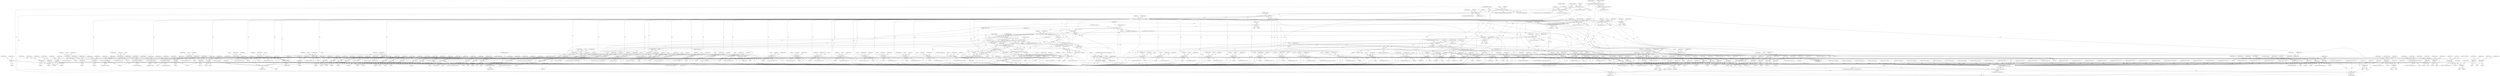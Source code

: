 digraph "0_tcpdump_289c672020280529fd382f3502efab7100d638ec@API" {
"1000320" [label="(Call,rsvp_obj_len-sizeof(struct rsvp_object_header))"];
"1000299" [label="(Call,tlen < rsvp_obj_len)"];
"1000170" [label="(Call,tlen>=sizeof(struct rsvp_object_header))"];
"1000148" [label="(MethodParameterIn,u_int tlen)"];
"1000213" [label="(Call,rsvp_obj_len < sizeof(struct rsvp_object_header))"];
"1000197" [label="(Call,rsvp_obj_len % 4)"];
"1000185" [label="(Call,rsvp_obj_len=EXTRACT_16BITS(rsvp_obj_header->length))"];
"1000187" [label="(Call,EXTRACT_16BITS(rsvp_obj_header->length))"];
"1000318" [label="(Call,obj_tlen=rsvp_obj_len-sizeof(struct rsvp_object_header))"];
"1000347" [label="(Call,obj_tlen < 8)"];
"1000385" [label="(Call,obj_tlen-=8)"];
"1000394" [label="(Call,obj_tlen < 20)"];
"1000438" [label="(Call,obj_tlen-=20)"];
"1000447" [label="(Call,obj_tlen < 36)"];
"1000474" [label="(Call,obj_tlen-=36)"];
"1000483" [label="(Call,obj_tlen < 26)"];
"1000509" [label="(Call,obj_tlen-=26)"];
"1000518" [label="(Call,obj_tlen < 12)"];
"1000545" [label="(Call,obj_tlen-=12)"];
"1000555" [label="(Call,obj_tlen < 12)"];
"1000582" [label="(Call,obj_tlen-=12)"];
"1000600" [label="(Call,obj_tlen < sizeof(struct in_addr))"];
"1000617" [label="(Call,obj_tlen-=sizeof(struct in_addr))"];
"1000628" [label="(Call,obj_tlen < sizeof(struct in6_addr))"];
"1000645" [label="(Call,obj_tlen-=sizeof(struct in6_addr))"];
"1000665" [label="(Call,obj_tlen < sizeof(struct in_addr))"];
"1000682" [label="(Call,obj_tlen-=sizeof(struct in_addr))"];
"1000693" [label="(Call,obj_tlen < sizeof(struct in6_addr))"];
"1000710" [label="(Call,obj_tlen-=sizeof(struct in6_addr))"];
"1000733" [label="(Call,obj_tlen >= 4)"];
"1000746" [label="(Call,obj_tlen-=4)"];
"1000755" [label="(Call,obj_tlen < 4)"];
"1000770" [label="(Call,obj_tlen-=4)"];
"1000779" [label="(Call,obj_tlen < 12)"];
"1000806" [label="(Call,obj_tlen-=12)"];
"1000824" [label="(Call,obj_tlen < 4)"];
"1000847" [label="(Call,obj_tlen-=4)"];
"1000865" [label="(Call,obj_tlen < 8)"];
"1000886" [label="(Call,obj_tlen-=8)"];
"1000895" [label="(Call,obj_tlen < 20)"];
"1000916" [label="(Call,obj_tlen-=20)"];
"1000925" [label="(Call,obj_tlen < 40)"];
"1000959" [label="(Call,obj_tlen-=40)"];
"1000968" [label="(Call,obj_tlen < 8)"];
"1000989" [label="(Call,obj_tlen-=8)"];
"1000998" [label="(Call,obj_tlen < 16)"];
"1001032" [label="(Call,obj_tlen-=16)"];
"1001050" [label="(Call,obj_tlen >= 4)"];
"1001068" [label="(Call,obj_tlen-=4)"];
"1001077" [label="(Call,obj_tlen < 12)"];
"1001151" [label="(Call,obj_tlen-=12)"];
"1001160" [label="(Call,obj_tlen < 12)"];
"1001228" [label="(Call,obj_tlen-=12)"];
"1001237" [label="(Call,obj_tlen < 4)"];
"1001290" [label="(Call,obj_tlen-=4)"];
"1001309" [label="(Call,obj_tlen >= 4)"];
"1001475" [label="(Call,obj_tlen-=*(obj_tptr+1))"];
"1001500" [label="(Call,obj_tlen < 8)"];
"1001520" [label="(Call,obj_tlen-=8)"];
"1001538" [label="(Call,obj_tlen < 8)"];
"1001558" [label="(Call,obj_tlen-=8)"];
"1001576" [label="(Call,obj_tlen < 4)"];
"1001589" [label="(Call,obj_tlen < 4+namelen)"];
"1001651" [label="(Call,obj_tlen-=4+*(obj_tptr+3))"];
"1001683" [label="(Call,obj_tlen < 4)"];
"1001689" [label="(Call,total_subobj_len = obj_tlen)"];
"1001693" [label="(Call,total_subobj_len > 0)"];
"1001879" [label="(Call,total_subobj_len-=subobj_len)"];
"1001885" [label="(Call,obj_tlen+=subobj_len)"];
"1001907" [label="(Call,obj_tlen < 8)"];
"1001928" [label="(Call,obj_tlen-=8)"];
"1001943" [label="(Call,obj_tlen < 20)"];
"1001964" [label="(Call,obj_tlen-=20)"];
"1001985" [label="(Call,obj_tlen < 4)"];
"1002000" [label="(Call,obj_tlen-=4)"];
"1002020" [label="(Call,obj_tlen < 4)"];
"1002049" [label="(Call,obj_tlen-=4)"];
"1002053" [label="(Call,obj_tlen >= 4)"];
"1002095" [label="(Call,obj_tlen-=4)"];
"1002105" [label="(Call,rsvp_intserv_print(ndo, obj_tptr, obj_tlen))"];
"1002060" [label="(Call,EXTRACT_16BITS(obj_tptr+2))"];
"1002059" [label="(Call,EXTRACT_16BITS(obj_tptr+2)<<2)"];
"1002057" [label="(Call,intserv_serv_tlen=EXTRACT_16BITS(obj_tptr+2)<<2)"];
"1002099" [label="(Call,intserv_serv_tlen>=4)"];
"1002117" [label="(Call,intserv_serv_tlen-=processed)"];
"1002061" [label="(Call,obj_tptr+2)"];
"1002085" [label="(Call,obj_tptr+1)"];
"1002092" [label="(Call,obj_tptr+=4)"];
"1002103" [label="(Call,processed = rsvp_intserv_print(ndo, obj_tptr, obj_tlen))"];
"1002110" [label="(Call,processed == 0)"];
"1002114" [label="(Call,obj_tlen-=processed)"];
"1002120" [label="(Call,obj_tptr+=processed)"];
"1003355" [label="(Call,print_unknown_data(ndo, tptr + sizeof(struct rsvp_object_header), \"\n\t    \", /* FIXME indentation */\n                               rsvp_obj_len - sizeof(struct rsvp_object_header)))"];
"1002135" [label="(Call,obj_tlen < 8)"];
"1002156" [label="(Call,obj_tlen-=8)"];
"1002165" [label="(Call,obj_tlen < 20)"];
"1002186" [label="(Call,obj_tlen-=20)"];
"1002195" [label="(Call,obj_tlen < 20)"];
"1002216" [label="(Call,obj_tlen-=20)"];
"1002225" [label="(Call,obj_tlen < 20)"];
"1002246" [label="(Call,obj_tlen-=20)"];
"1002255" [label="(Call,obj_tlen < 40)"];
"1002289" [label="(Call,obj_tlen-=40)"];
"1002298" [label="(Call,obj_tlen < 8)"];
"1002319" [label="(Call,obj_tlen-=8)"];
"1002328" [label="(Call,obj_tlen < 16)"];
"1002362" [label="(Call,obj_tlen-=16)"];
"1002387" [label="(Call,obj_tlen < sizeof(struct rsvp_obj_frr_t))"];
"1002469" [label="(Call,obj_tlen-=sizeof(struct rsvp_obj_frr_t))"];
"1002480" [label="(Call,obj_tlen < 16)"];
"1002554" [label="(Call,obj_tlen-=16)"];
"1002572" [label="(Call,obj_tlen >= 8)"];
"1002592" [label="(Call,obj_tlen-=8)"];
"1002621" [label="(Call,obj_tlen-=4)"];
"1002640" [label="(Call,obj_tlen < 8)"];
"1002720" [label="(Call,obj_tlen-=8)"];
"1002730" [label="(Call,obj_tlen < 20)"];
"1002790" [label="(Call,obj_tlen-=20)"];
"1002808" [label="(Call,obj_tlen < 4)"];
"1002831" [label="(Call,obj_tlen-=4)"];
"1002838" [label="(Call,obj_tlen >= 2 + padbytes)"];
"1002865" [label="(Call,obj_tlen < *(obj_tptr+1))"];
"1002875" [label="(Call,*(obj_tptr+1) < 2)"];
"1002896" [label="(Call,obj_tlen-=*(obj_tptr+1))"];
"1002902" [label="(Call,obj_tptr+=*(obj_tptr+1))"];
"1002861" [label="(Call,obj_tptr + 1)"];
"1002868" [label="(Call,obj_tptr+1)"];
"1002877" [label="(Call,obj_tptr+1)"];
"1002884" [label="(Call,print_unknown_data(ndo, obj_tptr + 2, \"\n\t\t\", *(obj_tptr + 1) - 2))"];
"1002886" [label="(Call,obj_tptr + 2)"];
"1002892" [label="(Call,obj_tptr + 1)"];
"1002899" [label="(Call,obj_tptr+1)"];
"1002905" [label="(Call,obj_tptr+1)"];
"1002923" [label="(Call,obj_tlen < 8)"];
"1002943" [label="(Call,obj_tlen-=4)"];
"1002950" [label="(Call,obj_tlen >= 4)"];
"1002966" [label="(Call,obj_tlen-=4)"];
"1002984" [label="(Call,obj_tlen < sizeof(struct rsvp_obj_integrity_t))"];
"1003107" [label="(Call,obj_tlen+=sizeof(struct rsvp_obj_integrity_t))"];
"1003127" [label="(Call,obj_tlen < 4)"];
"1003145" [label="(Call,obj_tlen-=4)"];
"1003163" [label="(Call,obj_tlen < 4)"];
"1003199" [label="(Call,obj_tlen < 12)"];
"1003221" [label="(Call,obj_tlen-=12)"];
"1003229" [label="(Call,obj_tlen-=4)"];
"1003239" [label="(Call,obj_tlen >= 4)"];
"1003257" [label="(Call,obj_tlen-=4)"];
"1003275" [label="(Call,obj_tlen < 4)"];
"1003291" [label="(Call,obj_tlen-=4)"];
"1003300" [label="(Call,obj_tlen < 16)"];
"1003316" [label="(Call,obj_tlen-=16)"];
"1003339" [label="(Call,print_unknown_data(ndo, obj_tptr, \"\n\t    \", obj_tlen))"];
"1000326" [label="(Call,ND_TTEST2(*tptr, rsvp_obj_len))"];
"1000325" [label="(Call,!ND_TTEST2(*tptr, rsvp_obj_len))"];
"1003362" [label="(Call,rsvp_obj_len - sizeof(struct rsvp_object_header))"];
"1003366" [label="(Call,tptr+=rsvp_obj_len)"];
"1003369" [label="(Call,tlen-=rsvp_obj_len)"];
"1002896" [label="(Call,obj_tlen-=*(obj_tptr+1))"];
"1000584" [label="(Literal,12)"];
"1002981" [label="(Block,)"];
"1003242" [label="(Block,)"];
"1000890" [label="(Identifier,obj_tptr)"];
"1002924" [label="(Identifier,obj_tlen)"];
"1002098" [label="(ControlStructure,while (intserv_serv_tlen>=4))"];
"1000896" [label="(Identifier,obj_tlen)"];
"1002186" [label="(Call,obj_tlen-=20)"];
"1002897" [label="(Identifier,obj_tlen)"];
"1002956" [label="(Identifier,ndo)"];
"1000329" [label="(Identifier,rsvp_obj_len)"];
"1002835" [label="(Identifier,obj_tptr)"];
"1001076" [label="(ControlStructure,if (obj_tlen < 12))"];
"1001245" [label="(Identifier,ndo)"];
"1001928" [label="(Call,obj_tlen-=8)"];
"1002290" [label="(Identifier,obj_tlen)"];
"1002574" [label="(Literal,8)"];
"1002864" [label="(ControlStructure,if (obj_tlen < *(obj_tptr+1)))"];
"1002004" [label="(Identifier,obj_tptr)"];
"1002386" [label="(ControlStructure,if (obj_tlen < sizeof(struct rsvp_obj_frr_t)))"];
"1002002" [label="(Literal,4)"];
"1002866" [label="(Identifier,obj_tlen)"];
"1001070" [label="(Literal,4)"];
"1002928" [label="(Literal,1)"];
"1002102" [label="(Block,)"];
"1001908" [label="(Identifier,obj_tlen)"];
"1000849" [label="(Literal,4)"];
"1001239" [label="(Literal,4)"];
"1002046" [label="(Call,obj_tptr+=4)"];
"1002729" [label="(ControlStructure,if (obj_tlen < 20))"];
"1002951" [label="(Identifier,obj_tlen)"];
"1002480" [label="(Call,obj_tlen < 16)"];
"1003276" [label="(Identifier,obj_tlen)"];
"1000897" [label="(Literal,20)"];
"1000647" [label="(Call,sizeof(struct in6_addr))"];
"1000602" [label="(Call,sizeof(struct in_addr))"];
"1001886" [label="(Identifier,obj_tlen)"];
"1003149" [label="(Identifier,obj_tptr)"];
"1001968" [label="(Identifier,obj_tptr)"];
"1000547" [label="(Literal,12)"];
"1002247" [label="(Identifier,obj_tlen)"];
"1003320" [label="(Identifier,obj_tptr)"];
"1002840" [label="(Call,2 + padbytes)"];
"1001577" [label="(Identifier,obj_tlen)"];
"1001695" [label="(Literal,0)"];
"1000556" [label="(Identifier,obj_tlen)"];
"1000998" [label="(Call,obj_tlen < 16)"];
"1000999" [label="(Identifier,obj_tlen)"];
"1002623" [label="(Literal,4)"];
"1002055" [label="(Literal,4)"];
"1003302" [label="(Literal,16)"];
"1003257" [label="(Call,obj_tlen-=4)"];
"1002312" [label="(Call,ipaddr_string(ndo, obj_tptr))"];
"1000916" [label="(Call,obj_tlen-=20)"];
"1000171" [label="(Identifier,tlen)"];
"1002891" [label="(Call,*(obj_tptr + 1))"];
"1003163" [label="(Call,obj_tlen < 4)"];
"1001879" [label="(Call,total_subobj_len-=subobj_len)"];
"1002833" [label="(Literal,4)"];
"1002870" [label="(Literal,1)"];
"1002363" [label="(Identifier,obj_tlen)"];
"1001885" [label="(Call,obj_tlen+=subobj_len)"];
"1001957" [label="(Call,ip6addr_string(ndo, obj_tptr))"];
"1003221" [label="(Call,obj_tlen-=12)"];
"1000385" [label="(Call,obj_tlen-=8)"];
"1000960" [label="(Identifier,obj_tlen)"];
"1000394" [label="(Call,obj_tlen < 20)"];
"1003222" [label="(Identifier,obj_tlen)"];
"1000920" [label="(Identifier,obj_tptr)"];
"1003292" [label="(Identifier,obj_tlen)"];
"1001160" [label="(Call,obj_tlen < 12)"];
"1000408" [label="(Call,ip6addr_string(ndo, obj_tptr))"];
"1003364" [label="(Call,sizeof(struct rsvp_object_header))"];
"1001236" [label="(ControlStructure,if (obj_tlen < 4))"];
"1001003" [label="(Literal,1)"];
"1000699" [label="(Literal,1)"];
"1001403" [label="(Call,ipaddr_string(ndo, obj_tptr+2))"];
"1000361" [label="(Call,ipaddr_string(ndo, obj_tptr))"];
"1002884" [label="(Call,print_unknown_data(ndo, obj_tptr + 2, \"\n\t\t\", *(obj_tptr + 1) - 2))"];
"1001505" [label="(Literal,1)"];
"1000748" [label="(Literal,4)"];
"1000214" [label="(Identifier,rsvp_obj_len)"];
"1003107" [label="(Call,obj_tlen+=sizeof(struct rsvp_obj_integrity_t))"];
"1000170" [label="(Call,tlen>=sizeof(struct rsvp_object_header))"];
"1002256" [label="(Identifier,obj_tlen)"];
"1000927" [label="(Literal,40)"];
"1000355" [label="(Identifier,ndo)"];
"1002990" [label="(Literal,1)"];
"1003291" [label="(Call,obj_tlen-=4)"];
"1001078" [label="(Identifier,obj_tlen)"];
"1001984" [label="(ControlStructure,if (obj_tlen < 4))"];
"1000933" [label="(Identifier,ndo)"];
"1002336" [label="(Identifier,ndo)"];
"1001583" [label="(Identifier,namelen)"];
"1002165" [label="(Call,obj_tlen < 20)"];
"1001740" [label="(Call,subobj_len == 0)"];
"1002556" [label="(Literal,16)"];
"1000926" [label="(Identifier,obj_tlen)"];
"1000519" [label="(Identifier,obj_tlen)"];
"1003343" [label="(Identifier,obj_tlen)"];
"1003288" [label="(Call,ipaddr_string(ndo, obj_tptr))"];
"1000755" [label="(Call,obj_tlen < 4)"];
"1000917" [label="(Identifier,obj_tlen)"];
"1001311" [label="(Literal,4)"];
"1002061" [label="(Call,obj_tptr+2)"];
"1000693" [label="(Call,obj_tlen < sizeof(struct in6_addr))"];
"1000787" [label="(Identifier,ndo)"];
"1002106" [label="(Identifier,ndo)"];
"1000739" [label="(Identifier,ndo)"];
"1000825" [label="(Identifier,obj_tlen)"];
"1001588" [label="(ControlStructure,if (obj_tlen < 4+namelen))"];
"1002052" [label="(ControlStructure,while (obj_tlen >= 4))"];
"1002554" [label="(Call,obj_tlen-=16)"];
"1002886" [label="(Call,obj_tptr + 2)"];
"1003168" [label="(Literal,1)"];
"1002931" [label="(Identifier,ndo)"];
"1000679" [label="(Call,ipaddr_string(ndo, obj_tptr))"];
"1000389" [label="(Identifier,obj_tptr)"];
"1002289" [label="(Call,obj_tlen-=40)"];
"1000756" [label="(Identifier,obj_tlen)"];
"1002114" [label="(Call,obj_tlen-=processed)"];
"1001943" [label="(Call,obj_tlen < 20)"];
"1000583" [label="(Identifier,obj_tlen)"];
"1002329" [label="(Identifier,obj_tlen)"];
"1002179" [label="(Call,ip6addr_string(ndo, obj_tptr))"];
"1000683" [label="(Identifier,obj_tlen)"];
"1002808" [label="(Call,obj_tlen < 4)"];
"1000439" [label="(Identifier,obj_tlen)"];
"1002474" [label="(Identifier,obj_tptr)"];
"1000779" [label="(Call,obj_tlen < 12)"];
"1000203" [label="(Identifier,ndo)"];
"1001294" [label="(Identifier,obj_tptr)"];
"1001691" [label="(Identifier,obj_tlen)"];
"1000886" [label="(Call,obj_tlen-=8)"];
"1002481" [label="(Identifier,obj_tlen)"];
"1002947" [label="(Identifier,obj_tptr)"];
"1002217" [label="(Identifier,obj_tlen)"];
"1002086" [label="(Identifier,obj_tptr)"];
"1000628" [label="(Call,obj_tlen < sizeof(struct in6_addr))"];
"1001508" [label="(Identifier,ndo)"];
"1000950" [label="(Call,ip6addr_string(ndo, obj_tptr+20))"];
"1002260" [label="(Literal,1)"];
"1003231" [label="(Literal,4)"];
"1000325" [label="(Call,!ND_TTEST2(*tptr, rsvp_obj_len))"];
"1002873" [label="(Literal,1)"];
"1001487" [label="(ControlStructure,break;)"];
"1000169" [label="(ControlStructure,while(tlen>=sizeof(struct rsvp_object_header)))"];
"1002903" [label="(Identifier,obj_tptr)"];
"1000671" [label="(Literal,1)"];
"1002720" [label="(Call,obj_tlen-=8)"];
"1002621" [label="(Call,obj_tlen-=4)"];
"1000712" [label="(Call,sizeof(struct in6_addr))"];
"1000474" [label="(Call,obj_tlen-=36)"];
"1000175" [label="(Call,ND_TCHECK2(*tptr, sizeof(struct rsvp_object_header)))"];
"1001575" [label="(ControlStructure,if (obj_tlen < 4))"];
"1000346" [label="(ControlStructure,if (obj_tlen < 8))"];
"1000482" [label="(ControlStructure,if (obj_tlen < 26))"];
"1000599" [label="(ControlStructure,if (obj_tlen < sizeof(struct in_addr)))"];
"1001056" [label="(Identifier,ndo)"];
"1000319" [label="(Identifier,obj_tlen)"];
"1002107" [label="(Identifier,obj_tptr)"];
"1002095" [label="(Call,obj_tlen-=4)"];
"1002059" [label="(Call,EXTRACT_16BITS(obj_tptr+2)<<2)"];
"1000332" [label="(Literal,1)"];
"1000772" [label="(Literal,4)"];
"1000692" [label="(ControlStructure,if (obj_tlen < sizeof(struct in6_addr)))"];
"1002838" [label="(Call,obj_tlen >= 2 + padbytes)"];
"1002387" [label="(Call,obj_tlen < sizeof(struct rsvp_obj_frr_t))"];
"1000523" [label="(Literal,1)"];
"1000993" [label="(Identifier,obj_tptr)"];
"1002843" [label="(Block,)"];
"1003277" [label="(Literal,4)"];
"1002203" [label="(Identifier,ndo)"];
"1000754" [label="(ControlStructure,if (obj_tlen < 4))"];
"1001079" [label="(Literal,12)"];
"1002993" [label="(Identifier,obj_ptr)"];
"1000629" [label="(Identifier,obj_tlen)"];
"1001155" [label="(Identifier,obj_tptr)"];
"1002019" [label="(ControlStructure,if (obj_tlen < 4))"];
"1000518" [label="(Call,obj_tlen < 12)"];
"1001573" [label="(Block,)"];
"1002257" [label="(Literal,40)"];
"1000664" [label="(ControlStructure,if (obj_tlen < sizeof(struct in_addr)))"];
"1000887" [label="(Identifier,obj_tlen)"];
"1001684" [label="(Identifier,obj_tlen)"];
"1002058" [label="(Identifier,intserv_serv_tlen)"];
"1002225" [label="(Call,obj_tlen < 20)"];
"1002063" [label="(Literal,2)"];
"1002906" [label="(Identifier,obj_tptr)"];
"1002952" [label="(Literal,4)"];
"1002021" [label="(Identifier,obj_tlen)"];
"1001502" [label="(Literal,8)"];
"1001932" [label="(Identifier,obj_tptr)"];
"1000730" [label="(Block,)"];
"1002104" [label="(Identifier,processed)"];
"1000746" [label="(Call,obj_tlen-=4)"];
"1002103" [label="(Call,processed = rsvp_intserv_print(ndo, obj_tptr, obj_tlen))"];
"1001589" [label="(Call,obj_tlen < 4+namelen)"];
"1001051" [label="(Identifier,obj_tlen)"];
"1002099" [label="(Call,intserv_serv_tlen>=4)"];
"1003162" [label="(ControlStructure,if (obj_tlen < 4))"];
"1002200" [label="(Literal,1)"];
"1002887" [label="(Identifier,obj_tptr)"];
"1001032" [label="(Call,obj_tlen-=16)"];
"1001682" [label="(ControlStructure,if (obj_tlen < 4))"];
"1000554" [label="(ControlStructure,if (obj_tlen < 12))"];
"1000212" [label="(ControlStructure,if(rsvp_obj_len < sizeof(struct rsvp_object_header)))"];
"1000328" [label="(Identifier,tptr)"];
"1001499" [label="(ControlStructure,if (obj_tlen < 8))"];
"1001993" [label="(Identifier,ndo)"];
"1002060" [label="(Call,EXTRACT_16BITS(obj_tptr+2))"];
"1003299" [label="(ControlStructure,if (obj_tlen < 16))"];
"1000735" [label="(Literal,4)"];
"1001496" [label="(Block,)"];
"1001903" [label="(Block,)"];
"1000808" [label="(Literal,12)"];
"1000402" [label="(Identifier,ndo)"];
"1001965" [label="(Identifier,obj_tlen)"];
"1001168" [label="(Identifier,ndo)"];
"1002622" [label="(Identifier,obj_tlen)"];
"1003371" [label="(Identifier,rsvp_obj_len)"];
"1001683" [label="(Call,obj_tlen < 4)"];
"1003207" [label="(Identifier,ndo)"];
"1000909" [label="(Call,ip6addr_string(ndo, obj_tptr))"];
"1000326" [label="(Call,ND_TTEST2(*tptr, rsvp_obj_len))"];
"1001693" [label="(Call,total_subobj_len > 0)"];
"1000873" [label="(Identifier,ndo)"];
"1001775" [label="(Call,subobj_len < 20)"];
"1002000" [label="(Call,obj_tlen-=4)"];
"1000601" [label="(Identifier,obj_tlen)"];
"1002122" [label="(Identifier,processed)"];
"1003238" [label="(ControlStructure,while(obj_tlen >= 4 ))"];
"1000582" [label="(Call,obj_tlen-=12)"];
"1000475" [label="(Identifier,obj_tlen)"];
"1000646" [label="(Identifier,obj_tlen)"];
"1000702" [label="(Identifier,ndo)"];
"1001944" [label="(Identifier,obj_tlen)"];
"1002388" [label="(Identifier,obj_tlen)"];
"1002330" [label="(Literal,16)"];
"1000197" [label="(Call,rsvp_obj_len % 4)"];
"1003373" [label="(Literal,0)"];
"1000687" [label="(Identifier,obj_tptr)"];
"1001546" [label="(Identifier,ndo)"];
"1002188" [label="(Literal,20)"];
"1000832" [label="(Identifier,ndo)"];
"1003274" [label="(ControlStructure,if (obj_tlen < 4))"];
"1002485" [label="(Literal,1)"];
"1000903" [label="(Identifier,ndo)"];
"1002814" [label="(Call,padbytes = EXTRACT_16BITS(obj_tptr+2))"];
"1002888" [label="(Literal,2)"];
"1000438" [label="(Call,obj_tlen-=20)"];
"1000821" [label="(Block,)"];
"1002636" [label="(Block,)"];
"1002899" [label="(Call,obj_tptr+1)"];
"1002094" [label="(Literal,4)"];
"1000637" [label="(Identifier,ndo)"];
"1002640" [label="(Call,obj_tlen < 8)"];
"1001049" [label="(ControlStructure,while(obj_tlen >= 4 ))"];
"1001023" [label="(Call,ipaddr_string(ndo, obj_tptr+8))"];
"1000733" [label="(Call,obj_tlen >= 4)"];
"1001576" [label="(Call,obj_tlen < 4)"];
"1003361" [label="(Literal,\"\n\t    \")"];
"1000976" [label="(Identifier,ndo)"];
"1003170" [label="(Identifier,action)"];
"1000196" [label="(ControlStructure,if(rsvp_obj_len % 4))"];
"1000386" [label="(Identifier,obj_tlen)"];
"1002194" [label="(ControlStructure,if (obj_tlen < 20))"];
"1000300" [label="(Identifier,tlen)"];
"1003201" [label="(Literal,12)"];
"1000449" [label="(Literal,36)"];
"1001599" [label="(Identifier,ndo)"];
"1000455" [label="(Identifier,ndo)"];
"1000645" [label="(Call,obj_tlen-=sizeof(struct in6_addr))"];
"1003340" [label="(Identifier,ndo)"];
"1002134" [label="(ControlStructure,if (obj_tlen < 8))"];
"1000826" [label="(Literal,4)"];
"1002922" [label="(ControlStructure,if (obj_tlen < 8))"];
"1002137" [label="(Literal,8)"];
"1002598" [label="(ControlStructure,break;)"];
"1003355" [label="(Call,print_unknown_data(ndo, tptr + sizeof(struct rsvp_object_header), \"\n\t    \", /* FIXME indentation */\n                               rsvp_obj_len - sizeof(struct rsvp_object_header)))"];
"1002756" [label="(Call,ip6addr_string(ndo, obj_tptr))"];
"1002880" [label="(Literal,2)"];
"1000870" [label="(Literal,1)"];
"1002731" [label="(Identifier,obj_tlen)"];
"1002482" [label="(Literal,16)"];
"1002209" [label="(Call,ip6addr_string(ndo, obj_tptr))"];
"1000334" [label="(Identifier,hexdump)"];
"1002067" [label="(Identifier,ndo)"];
"1002333" [label="(Literal,1)"];
"1000484" [label="(Identifier,obj_tlen)"];
"1001000" [label="(Literal,16)"];
"1000387" [label="(Literal,8)"];
"1003341" [label="(Identifier,obj_tptr)"];
"1001559" [label="(Identifier,obj_tlen)"];
"1001964" [label="(Call,obj_tlen-=20)"];
"1002190" [label="(Identifier,obj_tptr)"];
"1001581" [label="(Literal,1)"];
"1003258" [label="(Identifier,obj_tlen)"];
"1002860" [label="(Call,*(obj_tptr + 1))"];
"1001232" [label="(Identifier,obj_tptr)"];
"1002239" [label="(Call,ipaddr_string(ndo, obj_tptr))"];
"1002084" [label="(Call,*(obj_tptr+1))"];
"1003398" [label="(MethodReturn,RET)"];
"1000734" [label="(Identifier,obj_tlen)"];
"1002642" [label="(Literal,8)"];
"1000540" [label="(Call,ipaddr_string(ndo, obj_tptr + 8))"];
"1000485" [label="(Literal,26)"];
"1001290" [label="(Call,obj_tlen-=4)"];
"1002792" [label="(Literal,20)"];
"1001475" [label="(Call,obj_tlen-=*(obj_tptr+1))"];
"1001153" [label="(Literal,12)"];
"1002985" [label="(Identifier,obj_tlen)"];
"1003132" [label="(Literal,1)"];
"1002020" [label="(Call,obj_tlen < 4)"];
"1000982" [label="(Call,ipaddr_string(ndo, obj_tptr))"];
"1001291" [label="(Identifier,obj_tlen)"];
"1002885" [label="(Identifier,ndo)"];
"1000918" [label="(Literal,20)"];
"1002890" [label="(Call,*(obj_tptr + 1) - 2)"];
"1001068" [label="(Call,obj_tlen-=4)"];
"1001309" [label="(Call,obj_tlen >= 4)"];
"1003305" [label="(Literal,1)"];
"1000778" [label="(ControlStructure,if (obj_tlen < 12))"];
"1002384" [label="(Block,)"];
"1001912" [label="(Literal,1)"];
"1002945" [label="(Literal,4)"];
"1002813" [label="(Literal,1)"];
"1001560" [label="(Literal,8)"];
"1002226" [label="(Identifier,obj_tlen)"];
"1001069" [label="(Identifier,obj_tlen)"];
"1003366" [label="(Call,tptr+=rsvp_obj_len)"];
"1000526" [label="(Identifier,ndo)"];
"1002149" [label="(Call,ipaddr_string(ndo, obj_tptr))"];
"1000146" [label="(MethodParameterIn,const u_char *tptr)"];
"1002647" [label="(Identifier,error_code)"];
"1000630" [label="(Call,sizeof(struct in6_addr))"];
"1002119" [label="(Identifier,processed)"];
"1001591" [label="(Call,4+namelen)"];
"1001237" [label="(Call,obj_tlen < 4)"];
"1002049" [label="(Call,obj_tlen-=4)"];
"1002972" [label="(ControlStructure,break;)"];
"1003280" [label="(Literal,1)"];
"1002639" [label="(ControlStructure,if (obj_tlen < 8))"];
"1001651" [label="(Call,obj_tlen-=4+*(obj_tptr+3))"];
"1003344" [label="(ControlStructure,break;)"];
"1001612" [label="(Call,safeputchar(ndo, *(obj_tptr + 4 + i)))"];
"1000549" [label="(Identifier,obj_tptr)"];
"1002195" [label="(Call,obj_tlen < 20)"];
"1002968" [label="(Literal,4)"];
"1002105" [label="(Call,rsvp_intserv_print(ndo, obj_tptr, obj_tlen))"];
"1003342" [label="(Literal,\"\n\t    \")"];
"1000517" [label="(ControlStructure,if (obj_tlen < 12))"];
"1002488" [label="(Identifier,bw)"];
"1000476" [label="(Literal,36)"];
"1000299" [label="(Call,tlen < rsvp_obj_len)"];
"1000667" [label="(Call,sizeof(struct in_addr))"];
"1001152" [label="(Identifier,obj_tlen)"];
"1001698" [label="(Identifier,subobj_len)"];
"1000313" [label="(Identifier,obj_tptr)"];
"1001887" [label="(Identifier,subobj_len)"];
"1002319" [label="(Call,obj_tlen-=8)"];
"1002112" [label="(Literal,0)"];
"1002587" [label="(Call,ipaddr_string(ndo, obj_tptr + 4))"];
"1002320" [label="(Identifier,obj_tlen)"];
"1001696" [label="(Block,)"];
"1002364" [label="(Literal,16)"];
"1001077" [label="(Call,obj_tlen < 12)"];
"1002966" [label="(Call,obj_tlen-=4)"];
"1001883" [label="(Identifier,obj_tptr)"];
"1000619" [label="(Call,sizeof(struct in_addr))"];
"1000806" [label="(Call,obj_tlen-=12)"];
"1002227" [label="(Literal,20)"];
"1000491" [label="(Identifier,ndo)"];
"1002051" [label="(Literal,4)"];
"1000352" [label="(Literal,1)"];
"1002248" [label="(Literal,20)"];
"1002608" [label="(Block,)"];
"1001151" [label="(Call,obj_tlen-=12)"];
"1000930" [label="(Literal,1)"];
"1001316" [label="(Identifier,obj_tptr)"];
"1000851" [label="(Identifier,obj_tptr)"];
"1001921" [label="(Call,ipaddr_string(ndo, obj_tptr))"];
"1002224" [label="(ControlStructure,if (obj_tlen < 20))"];
"1003293" [label="(Literal,4)"];
"1000618" [label="(Identifier,obj_tlen)"];
"1000448" [label="(Identifier,obj_tlen)"];
"1001482" [label="(Identifier,obj_tptr)"];
"1000770" [label="(Call,obj_tlen-=4)"];
"1002054" [label="(Identifier,obj_tlen)"];
"1003345" [label="(ControlStructure,if (ndo->ndo_vflag > 1 || hexdump == TRUE))"];
"1002863" [label="(Literal,1)"];
"1001652" [label="(Identifier,obj_tlen)"];
"1002831" [label="(Call,obj_tlen-=4)"];
"1002919" [label="(Block,)"];
"1002393" [label="(Literal,1)"];
"1002834" [label="(Call,obj_tptr+=4)"];
"1000848" [label="(Identifier,obj_tlen)"];
"1000900" [label="(Literal,1)"];
"1000823" [label="(ControlStructure,if (obj_tlen < 4))"];
"1002732" [label="(Literal,20)"];
"1001229" [label="(Identifier,obj_tlen)"];
"1000614" [label="(Call,ipaddr_string(ndo, obj_tptr))"];
"1001238" [label="(Identifier,obj_tlen)"];
"1002967" [label="(Identifier,obj_tlen)"];
"1002160" [label="(Identifier,obj_tptr)"];
"1003240" [label="(Identifier,obj_tlen)"];
"1001006" [label="(Identifier,ndo)"];
"1003124" [label="(Block,)"];
"1001159" [label="(ControlStructure,if (obj_tlen < 12))"];
"1003245" [label="(Identifier,ndo)"];
"1002298" [label="(Call,obj_tlen < 8)"];
"1001987" [label="(Literal,4)"];
"1003195" [label="(Block,)"];
"1001524" [label="(Identifier,obj_tptr)"];
"1001915" [label="(Identifier,ndo)"];
"1002230" [label="(Literal,1)"];
"1000665" [label="(Call,obj_tlen < sizeof(struct in_addr))"];
"1000895" [label="(Call,obj_tlen < 20)"];
"1001050" [label="(Call,obj_tlen >= 4)"];
"1000807" [label="(Identifier,obj_tlen)"];
"1002865" [label="(Call,obj_tlen < *(obj_tptr+1))"];
"1002115" [label="(Identifier,obj_tlen)"];
"1001853" [label="(Call,subobj_len < 8)"];
"1001228" [label="(Call,obj_tlen-=12)"];
"1001951" [label="(Identifier,ndo)"];
"1002017" [label="(Block,)"];
"1002062" [label="(Identifier,obj_tptr)"];
"1002085" [label="(Call,obj_tptr+1)"];
"1002246" [label="(Call,obj_tlen-=20)"];
"1003300" [label="(Call,obj_tlen < 16)"];
"1001966" [label="(Literal,20)"];
"1002389" [label="(Call,sizeof(struct rsvp_obj_frr_t))"];
"1003357" [label="(Call,tptr + sizeof(struct rsvp_object_header))"];
"1000586" [label="(Identifier,obj_tptr)"];
"1000867" [label="(Literal,8)"];
"1002087" [label="(Literal,1)"];
"1001692" [label="(ControlStructure,while(total_subobj_len > 0))"];
"1002907" [label="(Literal,1)"];
"1002321" [label="(Literal,8)"];
"1002837" [label="(ControlStructure,while(obj_tlen >= 2 + padbytes))"];
"1000148" [label="(MethodParameterIn,u_int tlen)"];
"1002877" [label="(Call,obj_tptr+1)"];
"1002984" [label="(Call,obj_tlen < sizeof(struct rsvp_obj_integrity_t))"];
"1000172" [label="(Call,sizeof(struct rsvp_object_header))"];
"1002196" [label="(Identifier,obj_tlen)"];
"1002218" [label="(Literal,20)"];
"1000348" [label="(Identifier,obj_tlen)"];
"1001085" [label="(Identifier,ndo)"];
"1002366" [label="(Identifier,obj_tptr)"];
"1000968" [label="(Call,obj_tlen < 8)"];
"1001165" [label="(Literal,1)"];
"1001036" [label="(Identifier,obj_tptr)"];
"1000186" [label="(Identifier,rsvp_obj_len)"];
"1002254" [label="(ControlStructure,if (obj_tlen < 40))"];
"1003147" [label="(Literal,4)"];
"1003164" [label="(Identifier,obj_tlen)"];
"1000732" [label="(ControlStructure,while(obj_tlen >= 4 ))"];
"1000513" [label="(Identifier,obj_tptr)"];
"1000622" [label="(Identifier,obj_tptr)"];
"1000187" [label="(Call,EXTRACT_16BITS(rsvp_obj_header->length))"];
"1002306" [label="(Identifier,ndo)"];
"1000642" [label="(Call,ip6addr_string(ndo, obj_tptr))"];
"1002571" [label="(ControlStructure,while(obj_tlen >= 8))"];
"1003146" [label="(Identifier,obj_tlen)"];
"1001312" [label="(Block,)"];
"1002876" [label="(Call,*(obj_tptr+1))"];
"1002092" [label="(Call,obj_tptr+=4)"];
"1000520" [label="(Literal,12)"];
"1000215" [label="(Call,sizeof(struct rsvp_object_header))"];
"1002730" [label="(Call,obj_tlen < 20)"];
"1000763" [label="(Identifier,ndo)"];
"1001685" [label="(Literal,4)"];
"1003261" [label="(Identifier,subchannel)"];
"1002120" [label="(Call,obj_tptr+=processed)"];
"1000298" [label="(ControlStructure,if(tlen < rsvp_obj_len))"];
"1002908" [label="(ControlStructure,break;)"];
"1002645" [label="(Literal,1)"];
"1002925" [label="(Literal,8)"];
"1001500" [label="(Call,obj_tlen < 8)"];
"1000847" [label="(Call,obj_tlen-=4)"];
"1001582" [label="(Call,namelen = *(obj_tptr+3))"];
"1002905" [label="(Call,obj_tptr+1)"];
"1001308" [label="(ControlStructure,while(obj_tlen >= 4 ))"];
"1002879" [label="(Literal,1)"];
"1002471" [label="(Call,sizeof(struct rsvp_obj_frr_t))"];
"1001476" [label="(Identifier,obj_tlen)"];
"1001477" [label="(Call,*(obj_tptr+1))"];
"1001881" [label="(Identifier,subobj_len)"];
"1001907" [label="(Call,obj_tlen < 8)"];
"1000662" [label="(Block,)"];
"1000442" [label="(Identifier,obj_tptr)"];
"1001688" [label="(Literal,1)"];
"1003223" [label="(Literal,12)"];
"1002470" [label="(Identifier,obj_tlen)"];
"1003127" [label="(Call,obj_tlen < 4)"];
"1003199" [label="(Call,obj_tlen < 12)"];
"1002187" [label="(Identifier,obj_tlen)"];
"1002892" [label="(Call,obj_tptr + 1)"];
"1003126" [label="(ControlStructure,if (obj_tlen < 4))"];
"1001948" [label="(Literal,1)"];
"1002737" [label="(Identifier,error_code)"];
"1003272" [label="(Block,)"];
"1000991" [label="(Literal,8)"];
"1002904" [label="(Call,*(obj_tptr+1))"];
"1002594" [label="(Literal,8)"];
"1000969" [label="(Identifier,obj_tlen)"];
"1002396" [label="(Identifier,bw)"];
"1001162" [label="(Literal,12)"];
"1003362" [label="(Call,rsvp_obj_len - sizeof(struct rsvp_object_header))"];
"1001074" [label="(ControlStructure,break;)"];
"1001889" [label="(Identifier,total_subobj_len)"];
"1000666" [label="(Identifier,obj_tlen)"];
"1000312" [label="(Call,obj_tptr=tptr+sizeof(struct rsvp_object_header))"];
"1002970" [label="(Identifier,obj_tptr)"];
"1000973" [label="(Literal,1)"];
"1002722" [label="(Literal,8)"];
"1001522" [label="(Literal,8)"];
"1000347" [label="(Call,obj_tlen < 8)"];
"1003295" [label="(Identifier,obj_tptr)"];
"1000879" [label="(Call,ipaddr_string(ndo, obj_tptr))"];
"1002790" [label="(Call,obj_tlen-=20)"];
"1003369" [label="(Call,tlen-=rsvp_obj_len)"];
"1000959" [label="(Call,obj_tlen-=40)"];
"1002109" [label="(ControlStructure,if (processed == 0))"];
"1003367" [label="(Identifier,tptr)"];
"1003128" [label="(Identifier,obj_tlen)"];
"1003316" [label="(Call,obj_tlen-=16)"];
"1000327" [label="(Call,*tptr)"];
"1000606" [label="(Literal,1)"];
"1002197" [label="(Literal,20)"];
"1000198" [label="(Identifier,rsvp_obj_len)"];
"1003275" [label="(Call,obj_tlen < 4)"];
"1000399" [label="(Literal,1)"];
"1001690" [label="(Identifier,total_subobj_len)"];
"1000989" [label="(Call,obj_tlen-=8)"];
"1002143" [label="(Identifier,ndo)"];
"1000446" [label="(ControlStructure,if (obj_tlen < 36))"];
"1002327" [label="(ControlStructure,if (obj_tlen < 16))"];
"1001539" [label="(Identifier,obj_tlen)"];
"1002575" [label="(Block,)"];
"1003108" [label="(Identifier,obj_tlen)"];
"1003370" [label="(Identifier,tlen)"];
"1000301" [label="(Identifier,rsvp_obj_len)"];
"1000617" [label="(Call,obj_tlen-=sizeof(struct in_addr))"];
"1002101" [label="(Literal,4)"];
"1002220" [label="(Identifier,obj_tptr)"];
"1001072" [label="(Identifier,obj_tptr)"];
"1003317" [label="(Identifier,obj_tlen)"];
"1001052" [label="(Literal,4)"];
"1002878" [label="(Identifier,obj_tptr)"];
"1000220" [label="(Identifier,ndo)"];
"1000469" [label="(Call,ip6addr_string(ndo, obj_tptr + 20))"];
"1000780" [label="(Identifier,obj_tlen)"];
"1002164" [label="(ControlStructure,if (obj_tlen < 20))"];
"1002555" [label="(Identifier,obj_tlen)"];
"1000188" [label="(Call,rsvp_obj_header->length)"];
"1002028" [label="(Identifier,ndo)"];
"1001501" [label="(Identifier,obj_tlen)"];
"1002121" [label="(Identifier,obj_tptr)"];
"1003262" [label="(ControlStructure,break;)"];
"1003318" [label="(Literal,16)"];
"1002113" [label="(ControlStructure,break;)"];
"1002807" [label="(ControlStructure,if (obj_tlen < 4))"];
"1000924" [label="(ControlStructure,if (obj_tlen < 40))"];
"1002592" [label="(Call,obj_tlen-=8)"];
"1003112" [label="(Identifier,obj_tptr)"];
"1003145" [label="(Call,obj_tlen-=4)"];
"1003225" [label="(Identifier,obj_tptr)"];
"1001047" [label="(Block,)"];
"1002116" [label="(Identifier,processed)"];
"1000650" [label="(Identifier,obj_tptr)"];
"1002050" [label="(Identifier,obj_tlen)"];
"1002889" [label="(Literal,\"\n\t\t\")"];
"1002170" [label="(Literal,1)"];
"1000509" [label="(Call,obj_tlen-=26)"];
"1000488" [label="(Literal,1)"];
"1002303" [label="(Literal,1)"];
"1001520" [label="(Call,obj_tlen-=8)"];
"1002135" [label="(Call,obj_tlen < 8)"];
"1000784" [label="(Literal,1)"];
"1001538" [label="(Call,obj_tlen < 8)"];
"1000967" [label="(ControlStructure,if (obj_tlen < 8))"];
"1002022" [label="(Literal,4)"];
"1003368" [label="(Identifier,rsvp_obj_len)"];
"1003200" [label="(Identifier,obj_tlen)"];
"1001540" [label="(Literal,8)"];
"1001562" [label="(Identifier,obj_tptr)"];
"1000707" [label="(Call,ip6addr_string(ndo, obj_tptr))"];
"1000710" [label="(Call,obj_tlen-=sizeof(struct in6_addr))"];
"1000478" [label="(Identifier,obj_tptr)"];
"1001909" [label="(Literal,8)"];
"1002117" [label="(Call,intserv_serv_tlen-=processed)"];
"1002794" [label="(Identifier,obj_tptr)"];
"1002596" [label="(Identifier,obj_tptr)"];
"1002862" [label="(Identifier,obj_tptr)"];
"1001292" [label="(Literal,4)"];
"1000757" [label="(Literal,4)"];
"1000684" [label="(Call,sizeof(struct in_addr))"];
"1003129" [label="(Literal,4)"];
"1000504" [label="(Call,ip6addr_string(ndo, obj_tptr + 8))"];
"1002255" [label="(Call,obj_tlen < 40)"];
"1000771" [label="(Identifier,obj_tlen)"];
"1002362" [label="(Call,obj_tlen-=16)"];
"1000862" [label="(Block,)"];
"1001754" [label="(Call,subobj_len < 8)"];
"1001161" [label="(Identifier,obj_tlen)"];
"1000577" [label="(Call,ipaddr_string(ndo, obj_tptr + 8))"];
"1002572" [label="(Call,obj_tlen >= 8)"];
"1002923" [label="(Call,obj_tlen < 8)"];
"1000963" [label="(Identifier,obj_tptr)"];
"1002573" [label="(Identifier,obj_tlen)"];
"1002791" [label="(Identifier,obj_tlen)"];
"1002158" [label="(Literal,8)"];
"1003135" [label="(Identifier,ndo)"];
"1000997" [label="(ControlStructure,if (obj_tlen < 16))"];
"1002900" [label="(Identifier,obj_tptr)"];
"1002132" [label="(Block,)"];
"1002593" [label="(Identifier,obj_tlen)"];
"1002578" [label="(Identifier,ndo)"];
"1003239" [label="(Call,obj_tlen >= 4)"];
"1000747" [label="(Identifier,obj_tlen)"];
"1002625" [label="(Identifier,obj_tptr)"];
"1000447" [label="(Call,obj_tlen < 36)"];
"1002902" [label="(Call,obj_tptr+=*(obj_tptr+1))"];
"1001660" [label="(Identifier,obj_tptr)"];
"1001990" [label="(Literal,1)"];
"1002233" [label="(Identifier,ndo)"];
"1002353" [label="(Call,ipaddr_string(ndo, obj_tptr+8))"];
"1000829" [label="(Literal,1)"];
"1003230" [label="(Identifier,obj_tlen)"];
"1002123" [label="(ControlStructure,break;)"];
"1001558" [label="(Call,obj_tlen-=8)"];
"1001310" [label="(Identifier,obj_tlen)"];
"1000961" [label="(Literal,40)"];
"1001535" [label="(Block,)"];
"1001813" [label="(Call,subobj_len < 16)"];
"1003308" [label="(Identifier,ndo)"];
"1002096" [label="(Identifier,obj_tlen)"];
"1003233" [label="(Identifier,obj_tptr)"];
"1000545" [label="(Call,obj_tlen-=12)"];
"1003241" [label="(Literal,4)"];
"1000750" [label="(Identifier,obj_tptr)"];
"1002724" [label="(Identifier,obj_tptr)"];
"1000440" [label="(Literal,20)"];
"1001788" [label="(Call,ip6addr_string(ndo, obj_tptr + 4))"];
"1002157" [label="(Identifier,obj_tlen)"];
"1002721" [label="(Identifier,obj_tlen)"];
"1002100" [label="(Identifier,intserv_serv_tlen)"];
"1000609" [label="(Identifier,ndo)"];
"1000888" [label="(Literal,8)"];
"1002064" [label="(Literal,2)"];
"1001578" [label="(Literal,4)"];
"1000824" [label="(Call,obj_tlen < 4)"];
"1003339" [label="(Call,print_unknown_data(ndo, obj_tptr, \"\n\t    \", obj_tlen))"];
"1000546" [label="(Identifier,obj_tlen)"];
"1000682" [label="(Call,obj_tlen-=sizeof(struct in_addr))"];
"1001945" [label="(Literal,20)"];
"1000213" [label="(Call,rsvp_obj_len < sizeof(struct rsvp_object_header))"];
"1000774" [label="(Identifier,obj_tptr)"];
"1002111" [label="(Identifier,processed)"];
"1002167" [label="(Literal,20)"];
"1000318" [label="(Call,obj_tlen=rsvp_obj_len-sizeof(struct rsvp_object_header))"];
"1002293" [label="(Identifier,obj_tptr)"];
"1002469" [label="(Call,obj_tlen-=sizeof(struct rsvp_obj_frr_t))"];
"1002479" [label="(ControlStructure,if (obj_tlen < 16))"];
"1002805" [label="(Block,)"];
"1000925" [label="(Call,obj_tlen < 40)"];
"1000563" [label="(Identifier,ndo)"];
"1000510" [label="(Identifier,obj_tlen)"];
"1001596" [label="(Literal,1)"];
"1000736" [label="(Block,)"];
"1001676" [label="(Block,)"];
"1002025" [label="(Literal,1)"];
"1003356" [label="(Identifier,ndo)"];
"1001689" [label="(Call,total_subobj_len = obj_tlen)"];
"1000597" [label="(Block,)"];
"1000199" [label="(Literal,4)"];
"1000695" [label="(Call,sizeof(struct in6_addr))"];
"1000143" [label="(MethodParameterIn,netdissect_options *ndo)"];
"1001242" [label="(Literal,1)"];
"1000694" [label="(Identifier,obj_tlen)"];
"1000752" [label="(ControlStructure,break;)"];
"1002056" [label="(Block,)"];
"1002097" [label="(Literal,4)"];
"1000627" [label="(ControlStructure,if (obj_tlen < sizeof(struct in6_addr)))"];
"1002140" [label="(Literal,1)"];
"1000177" [label="(Identifier,tptr)"];
"1000483" [label="(Call,obj_tlen < 26)"];
"1002263" [label="(Identifier,ndo)"];
"1001880" [label="(Identifier,total_subobj_len)"];
"1003283" [label="(Identifier,ndo)"];
"1002839" [label="(Identifier,obj_tlen)"];
"1000781" [label="(Literal,12)"];
"1003087" [label="(Call,signature_verify(ndo, pptr, plen,\n                                            obj_ptr.rsvp_obj_integrity->digest,\n                                            rsvp_clear_checksum,\n                                            rsvp_com_header))"];
"1002983" [label="(ControlStructure,if (obj_tlen < sizeof(struct rsvp_obj_integrity_t)))"];
"1002986" [label="(Call,sizeof(struct rsvp_obj_integrity_t))"];
"1002110" [label="(Call,processed == 0)"];
"1002280" [label="(Call,ip6addr_string(ndo, obj_tptr+20))"];
"1000236" [label="(Identifier,ndo)"];
"1000866" [label="(Identifier,obj_tlen)"];
"1000321" [label="(Identifier,rsvp_obj_len)"];
"1000324" [label="(ControlStructure,if (!ND_TTEST2(*tptr, rsvp_obj_len)))"];
"1002093" [label="(Identifier,obj_tptr)"];
"1001034" [label="(Literal,16)"];
"1002868" [label="(Call,obj_tptr+1)"];
"1000560" [label="(Literal,1)"];
"1001082" [label="(Literal,1)"];
"1002874" [label="(ControlStructure,if (*(obj_tptr+1) < 2))"];
"1002846" [label="(Identifier,ndo)"];
"1003229" [label="(Call,obj_tlen-=4)"];
"1001537" [label="(ControlStructure,if (obj_tlen < 8))"];
"1003204" [label="(Literal,1)"];
"1002901" [label="(Literal,1)"];
"1000185" [label="(Call,rsvp_obj_len=EXTRACT_16BITS(rsvp_obj_header->length))"];
"1000344" [label="(Block,)"];
"1000894" [label="(ControlStructure,if (obj_tlen < 20))"];
"1002861" [label="(Call,obj_tptr + 1)"];
"1000349" [label="(Literal,8)"];
"1000511" [label="(Literal,26)"];
"1003333" [label="(ControlStructure,if (ndo->ndo_vflag <= 1))"];
"1000322" [label="(Call,sizeof(struct rsvp_object_header))"];
"1002810" [label="(Literal,4)"];
"1001230" [label="(Literal,12)"];
"1000192" [label="(Identifier,rsvp_obj_ctype)"];
"1001053" [label="(Block,)"];
"1002108" [label="(Identifier,obj_tlen)"];
"1002869" [label="(Identifier,obj_tptr)"];
"1002299" [label="(Identifier,obj_tlen)"];
"1002867" [label="(Call,*(obj_tptr+1))"];
"1002944" [label="(Identifier,obj_tlen)"];
"1001590" [label="(Identifier,obj_tlen)"];
"1001982" [label="(Block,)"];
"1001906" [label="(ControlStructure,if (obj_tlen < 8))"];
"1002950" [label="(Call,obj_tlen >= 4)"];
"1000393" [label="(ControlStructure,if (obj_tlen < 20))"];
"1000557" [label="(Literal,12)"];
"1002894" [label="(Literal,1)"];
"1002297" [label="(ControlStructure,if (obj_tlen < 8))"];
"1002156" [label="(Call,obj_tlen-=8)"];
"1000990" [label="(Identifier,obj_tlen)"];
"1001929" [label="(Identifier,obj_tlen)"];
"1001543" [label="(Literal,1)"];
"1001986" [label="(Identifier,obj_tlen)"];
"1002291" [label="(Literal,40)"];
"1000864" [label="(ControlStructure,if (obj_tlen < 8))"];
"1003301" [label="(Identifier,obj_tlen)"];
"1002136" [label="(Identifier,obj_tlen)"];
"1001942" [label="(ControlStructure,if (obj_tlen < 20))"];
"1002949" [label="(ControlStructure,while(obj_tlen >= 4))"];
"1003313" [label="(Call,ip6addr_string(ndo, obj_tptr))"];
"1002953" [label="(Block,)"];
"1000600" [label="(Call,obj_tlen < sizeof(struct in_addr))"];
"1003165" [label="(Literal,4)"];
"1002300" [label="(Literal,8)"];
"1002883" [label="(Literal,1)"];
"1000674" [label="(Identifier,ndo)"];
"1001521" [label="(Identifier,obj_tlen)"];
"1001653" [label="(Call,4+*(obj_tptr+3))"];
"1000182" [label="(Call,(const struct rsvp_object_header *)tptr)"];
"1002118" [label="(Identifier,intserv_serv_tlen)"];
"1002815" [label="(Identifier,padbytes)"];
"1001985" [label="(Call,obj_tlen < 4)"];
"1000865" [label="(Call,obj_tlen < 8)"];
"1002323" [label="(Identifier,obj_tptr)"];
"1000715" [label="(Identifier,obj_tptr)"];
"1001033" [label="(Identifier,obj_tlen)"];
"1002053" [label="(Call,obj_tlen >= 4)"];
"1002832" [label="(Identifier,obj_tlen)"];
"1002875" [label="(Call,*(obj_tptr+1) < 2)"];
"1002943" [label="(Call,obj_tlen-=4)"];
"1003363" [label="(Identifier,rsvp_obj_len)"];
"1002809" [label="(Identifier,obj_tlen)"];
"1000760" [label="(Literal,1)"];
"1000395" [label="(Identifier,obj_tlen)"];
"1001930" [label="(Literal,8)"];
"1002001" [label="(Identifier,obj_tlen)"];
"1002666" [label="(Call,ipaddr_string(ndo, obj_tptr))"];
"1000396" [label="(Literal,20)"];
"1002893" [label="(Identifier,obj_tptr)"];
"1000174" [label="(Block,)"];
"1000970" [label="(Literal,8)"];
"1002328" [label="(Call,obj_tlen < 16)"];
"1002166" [label="(Identifier,obj_tlen)"];
"1003109" [label="(Call,sizeof(struct rsvp_obj_integrity_t))"];
"1002216" [label="(Call,obj_tlen-=20)"];
"1002898" [label="(Call,*(obj_tptr+1))"];
"1001694" [label="(Identifier,total_subobj_len)"];
"1002057" [label="(Call,intserv_serv_tlen=EXTRACT_16BITS(obj_tptr+2)<<2)"];
"1001767" [label="(Call,ipaddr_string(ndo, obj_tptr + 4))"];
"1002250" [label="(Identifier,obj_tptr)"];
"1002558" [label="(Identifier,obj_tptr)"];
"1002641" [label="(Identifier,obj_tlen)"];
"1002735" [label="(Literal,1)"];
"1000452" [label="(Literal,1)"];
"1000634" [label="(Literal,1)"];
"1000320" [label="(Call,rsvp_obj_len-sizeof(struct rsvp_object_header))"];
"1003259" [label="(Literal,4)"];
"1000555" [label="(Call,obj_tlen < 12)"];
"1000305" [label="(Identifier,ndo)"];
"1000810" [label="(Identifier,obj_tptr)"];
"1000711" [label="(Identifier,obj_tlen)"];
"1002173" [label="(Identifier,ndo)"];
"1003198" [label="(ControlStructure,if (obj_tlen < 12))"];
"1000320" -> "1000318"  [label="AST: "];
"1000320" -> "1000322"  [label="CFG: "];
"1000321" -> "1000320"  [label="AST: "];
"1000322" -> "1000320"  [label="AST: "];
"1000318" -> "1000320"  [label="CFG: "];
"1000320" -> "1000318"  [label="DDG: "];
"1000299" -> "1000320"  [label="DDG: "];
"1000320" -> "1000326"  [label="DDG: "];
"1000299" -> "1000298"  [label="AST: "];
"1000299" -> "1000301"  [label="CFG: "];
"1000300" -> "1000299"  [label="AST: "];
"1000301" -> "1000299"  [label="AST: "];
"1000305" -> "1000299"  [label="CFG: "];
"1000313" -> "1000299"  [label="CFG: "];
"1000299" -> "1003398"  [label="DDG: "];
"1000299" -> "1003398"  [label="DDG: "];
"1000299" -> "1003398"  [label="DDG: "];
"1000170" -> "1000299"  [label="DDG: "];
"1000148" -> "1000299"  [label="DDG: "];
"1000213" -> "1000299"  [label="DDG: "];
"1000299" -> "1003369"  [label="DDG: "];
"1000170" -> "1000169"  [label="AST: "];
"1000170" -> "1000172"  [label="CFG: "];
"1000171" -> "1000170"  [label="AST: "];
"1000172" -> "1000170"  [label="AST: "];
"1000177" -> "1000170"  [label="CFG: "];
"1003373" -> "1000170"  [label="CFG: "];
"1000170" -> "1003398"  [label="DDG: "];
"1000170" -> "1003398"  [label="DDG: "];
"1000148" -> "1000170"  [label="DDG: "];
"1000148" -> "1000142"  [label="AST: "];
"1000148" -> "1003398"  [label="DDG: "];
"1000148" -> "1003369"  [label="DDG: "];
"1000213" -> "1000212"  [label="AST: "];
"1000213" -> "1000215"  [label="CFG: "];
"1000214" -> "1000213"  [label="AST: "];
"1000215" -> "1000213"  [label="AST: "];
"1000220" -> "1000213"  [label="CFG: "];
"1000236" -> "1000213"  [label="CFG: "];
"1000213" -> "1003398"  [label="DDG: "];
"1000213" -> "1003398"  [label="DDG: "];
"1000197" -> "1000213"  [label="DDG: "];
"1000197" -> "1000196"  [label="AST: "];
"1000197" -> "1000199"  [label="CFG: "];
"1000198" -> "1000197"  [label="AST: "];
"1000199" -> "1000197"  [label="AST: "];
"1000203" -> "1000197"  [label="CFG: "];
"1000214" -> "1000197"  [label="CFG: "];
"1000197" -> "1003398"  [label="DDG: "];
"1000197" -> "1003398"  [label="DDG: "];
"1000185" -> "1000197"  [label="DDG: "];
"1000185" -> "1000174"  [label="AST: "];
"1000185" -> "1000187"  [label="CFG: "];
"1000186" -> "1000185"  [label="AST: "];
"1000187" -> "1000185"  [label="AST: "];
"1000192" -> "1000185"  [label="CFG: "];
"1000185" -> "1003398"  [label="DDG: "];
"1000187" -> "1000185"  [label="DDG: "];
"1000187" -> "1000188"  [label="CFG: "];
"1000188" -> "1000187"  [label="AST: "];
"1000187" -> "1003398"  [label="DDG: "];
"1000318" -> "1000174"  [label="AST: "];
"1000319" -> "1000318"  [label="AST: "];
"1000328" -> "1000318"  [label="CFG: "];
"1000318" -> "1003398"  [label="DDG: "];
"1000318" -> "1003398"  [label="DDG: "];
"1000318" -> "1000347"  [label="DDG: "];
"1000318" -> "1000394"  [label="DDG: "];
"1000318" -> "1000447"  [label="DDG: "];
"1000318" -> "1000483"  [label="DDG: "];
"1000318" -> "1000518"  [label="DDG: "];
"1000318" -> "1000555"  [label="DDG: "];
"1000318" -> "1000600"  [label="DDG: "];
"1000318" -> "1000628"  [label="DDG: "];
"1000318" -> "1000665"  [label="DDG: "];
"1000318" -> "1000693"  [label="DDG: "];
"1000318" -> "1000733"  [label="DDG: "];
"1000318" -> "1000755"  [label="DDG: "];
"1000318" -> "1000779"  [label="DDG: "];
"1000318" -> "1000824"  [label="DDG: "];
"1000318" -> "1000865"  [label="DDG: "];
"1000318" -> "1000895"  [label="DDG: "];
"1000318" -> "1000925"  [label="DDG: "];
"1000318" -> "1000968"  [label="DDG: "];
"1000318" -> "1000998"  [label="DDG: "];
"1000318" -> "1001050"  [label="DDG: "];
"1000318" -> "1001077"  [label="DDG: "];
"1000318" -> "1001160"  [label="DDG: "];
"1000318" -> "1001237"  [label="DDG: "];
"1000318" -> "1001309"  [label="DDG: "];
"1000318" -> "1001475"  [label="DDG: "];
"1000318" -> "1001500"  [label="DDG: "];
"1000318" -> "1001538"  [label="DDG: "];
"1000318" -> "1001576"  [label="DDG: "];
"1000318" -> "1001683"  [label="DDG: "];
"1000318" -> "1001885"  [label="DDG: "];
"1000318" -> "1001907"  [label="DDG: "];
"1000318" -> "1001943"  [label="DDG: "];
"1000318" -> "1001985"  [label="DDG: "];
"1000318" -> "1002020"  [label="DDG: "];
"1000318" -> "1002135"  [label="DDG: "];
"1000318" -> "1002165"  [label="DDG: "];
"1000318" -> "1002195"  [label="DDG: "];
"1000318" -> "1002225"  [label="DDG: "];
"1000318" -> "1002255"  [label="DDG: "];
"1000318" -> "1002298"  [label="DDG: "];
"1000318" -> "1002328"  [label="DDG: "];
"1000318" -> "1002387"  [label="DDG: "];
"1000318" -> "1002480"  [label="DDG: "];
"1000318" -> "1002572"  [label="DDG: "];
"1000318" -> "1002621"  [label="DDG: "];
"1000318" -> "1002640"  [label="DDG: "];
"1000318" -> "1002720"  [label="DDG: "];
"1000318" -> "1002730"  [label="DDG: "];
"1000318" -> "1002790"  [label="DDG: "];
"1000318" -> "1002808"  [label="DDG: "];
"1000318" -> "1002923"  [label="DDG: "];
"1000318" -> "1002984"  [label="DDG: "];
"1000318" -> "1003127"  [label="DDG: "];
"1000318" -> "1003163"  [label="DDG: "];
"1000318" -> "1003199"  [label="DDG: "];
"1000318" -> "1003229"  [label="DDG: "];
"1000318" -> "1003275"  [label="DDG: "];
"1000318" -> "1003300"  [label="DDG: "];
"1000318" -> "1003339"  [label="DDG: "];
"1000347" -> "1000346"  [label="AST: "];
"1000347" -> "1000349"  [label="CFG: "];
"1000348" -> "1000347"  [label="AST: "];
"1000349" -> "1000347"  [label="AST: "];
"1000352" -> "1000347"  [label="CFG: "];
"1000355" -> "1000347"  [label="CFG: "];
"1000347" -> "1003398"  [label="DDG: "];
"1000347" -> "1003398"  [label="DDG: "];
"1000347" -> "1000385"  [label="DDG: "];
"1000385" -> "1000344"  [label="AST: "];
"1000385" -> "1000387"  [label="CFG: "];
"1000386" -> "1000385"  [label="AST: "];
"1000387" -> "1000385"  [label="AST: "];
"1000389" -> "1000385"  [label="CFG: "];
"1000385" -> "1003398"  [label="DDG: "];
"1000394" -> "1000393"  [label="AST: "];
"1000394" -> "1000396"  [label="CFG: "];
"1000395" -> "1000394"  [label="AST: "];
"1000396" -> "1000394"  [label="AST: "];
"1000399" -> "1000394"  [label="CFG: "];
"1000402" -> "1000394"  [label="CFG: "];
"1000394" -> "1003398"  [label="DDG: "];
"1000394" -> "1003398"  [label="DDG: "];
"1000394" -> "1000438"  [label="DDG: "];
"1000438" -> "1000344"  [label="AST: "];
"1000438" -> "1000440"  [label="CFG: "];
"1000439" -> "1000438"  [label="AST: "];
"1000440" -> "1000438"  [label="AST: "];
"1000442" -> "1000438"  [label="CFG: "];
"1000438" -> "1003398"  [label="DDG: "];
"1000447" -> "1000446"  [label="AST: "];
"1000447" -> "1000449"  [label="CFG: "];
"1000448" -> "1000447"  [label="AST: "];
"1000449" -> "1000447"  [label="AST: "];
"1000452" -> "1000447"  [label="CFG: "];
"1000455" -> "1000447"  [label="CFG: "];
"1000447" -> "1003398"  [label="DDG: "];
"1000447" -> "1003398"  [label="DDG: "];
"1000447" -> "1000474"  [label="DDG: "];
"1000474" -> "1000344"  [label="AST: "];
"1000474" -> "1000476"  [label="CFG: "];
"1000475" -> "1000474"  [label="AST: "];
"1000476" -> "1000474"  [label="AST: "];
"1000478" -> "1000474"  [label="CFG: "];
"1000474" -> "1003398"  [label="DDG: "];
"1000483" -> "1000482"  [label="AST: "];
"1000483" -> "1000485"  [label="CFG: "];
"1000484" -> "1000483"  [label="AST: "];
"1000485" -> "1000483"  [label="AST: "];
"1000488" -> "1000483"  [label="CFG: "];
"1000491" -> "1000483"  [label="CFG: "];
"1000483" -> "1003398"  [label="DDG: "];
"1000483" -> "1003398"  [label="DDG: "];
"1000483" -> "1000509"  [label="DDG: "];
"1000509" -> "1000344"  [label="AST: "];
"1000509" -> "1000511"  [label="CFG: "];
"1000510" -> "1000509"  [label="AST: "];
"1000511" -> "1000509"  [label="AST: "];
"1000513" -> "1000509"  [label="CFG: "];
"1000509" -> "1003398"  [label="DDG: "];
"1000518" -> "1000517"  [label="AST: "];
"1000518" -> "1000520"  [label="CFG: "];
"1000519" -> "1000518"  [label="AST: "];
"1000520" -> "1000518"  [label="AST: "];
"1000523" -> "1000518"  [label="CFG: "];
"1000526" -> "1000518"  [label="CFG: "];
"1000518" -> "1003398"  [label="DDG: "];
"1000518" -> "1003398"  [label="DDG: "];
"1000518" -> "1000545"  [label="DDG: "];
"1000545" -> "1000344"  [label="AST: "];
"1000545" -> "1000547"  [label="CFG: "];
"1000546" -> "1000545"  [label="AST: "];
"1000547" -> "1000545"  [label="AST: "];
"1000549" -> "1000545"  [label="CFG: "];
"1000545" -> "1003398"  [label="DDG: "];
"1000555" -> "1000554"  [label="AST: "];
"1000555" -> "1000557"  [label="CFG: "];
"1000556" -> "1000555"  [label="AST: "];
"1000557" -> "1000555"  [label="AST: "];
"1000560" -> "1000555"  [label="CFG: "];
"1000563" -> "1000555"  [label="CFG: "];
"1000555" -> "1003398"  [label="DDG: "];
"1000555" -> "1003398"  [label="DDG: "];
"1000555" -> "1000582"  [label="DDG: "];
"1000582" -> "1000344"  [label="AST: "];
"1000582" -> "1000584"  [label="CFG: "];
"1000583" -> "1000582"  [label="AST: "];
"1000584" -> "1000582"  [label="AST: "];
"1000586" -> "1000582"  [label="CFG: "];
"1000582" -> "1003398"  [label="DDG: "];
"1000600" -> "1000599"  [label="AST: "];
"1000600" -> "1000602"  [label="CFG: "];
"1000601" -> "1000600"  [label="AST: "];
"1000602" -> "1000600"  [label="AST: "];
"1000606" -> "1000600"  [label="CFG: "];
"1000609" -> "1000600"  [label="CFG: "];
"1000600" -> "1003398"  [label="DDG: "];
"1000600" -> "1003398"  [label="DDG: "];
"1000600" -> "1000617"  [label="DDG: "];
"1000617" -> "1000597"  [label="AST: "];
"1000617" -> "1000619"  [label="CFG: "];
"1000618" -> "1000617"  [label="AST: "];
"1000619" -> "1000617"  [label="AST: "];
"1000622" -> "1000617"  [label="CFG: "];
"1000617" -> "1003398"  [label="DDG: "];
"1000628" -> "1000627"  [label="AST: "];
"1000628" -> "1000630"  [label="CFG: "];
"1000629" -> "1000628"  [label="AST: "];
"1000630" -> "1000628"  [label="AST: "];
"1000634" -> "1000628"  [label="CFG: "];
"1000637" -> "1000628"  [label="CFG: "];
"1000628" -> "1003398"  [label="DDG: "];
"1000628" -> "1003398"  [label="DDG: "];
"1000628" -> "1000645"  [label="DDG: "];
"1000645" -> "1000597"  [label="AST: "];
"1000645" -> "1000647"  [label="CFG: "];
"1000646" -> "1000645"  [label="AST: "];
"1000647" -> "1000645"  [label="AST: "];
"1000650" -> "1000645"  [label="CFG: "];
"1000645" -> "1003398"  [label="DDG: "];
"1000665" -> "1000664"  [label="AST: "];
"1000665" -> "1000667"  [label="CFG: "];
"1000666" -> "1000665"  [label="AST: "];
"1000667" -> "1000665"  [label="AST: "];
"1000671" -> "1000665"  [label="CFG: "];
"1000674" -> "1000665"  [label="CFG: "];
"1000665" -> "1003398"  [label="DDG: "];
"1000665" -> "1003398"  [label="DDG: "];
"1000665" -> "1000682"  [label="DDG: "];
"1000682" -> "1000662"  [label="AST: "];
"1000682" -> "1000684"  [label="CFG: "];
"1000683" -> "1000682"  [label="AST: "];
"1000684" -> "1000682"  [label="AST: "];
"1000687" -> "1000682"  [label="CFG: "];
"1000682" -> "1003398"  [label="DDG: "];
"1000693" -> "1000692"  [label="AST: "];
"1000693" -> "1000695"  [label="CFG: "];
"1000694" -> "1000693"  [label="AST: "];
"1000695" -> "1000693"  [label="AST: "];
"1000699" -> "1000693"  [label="CFG: "];
"1000702" -> "1000693"  [label="CFG: "];
"1000693" -> "1003398"  [label="DDG: "];
"1000693" -> "1003398"  [label="DDG: "];
"1000693" -> "1000710"  [label="DDG: "];
"1000710" -> "1000662"  [label="AST: "];
"1000710" -> "1000712"  [label="CFG: "];
"1000711" -> "1000710"  [label="AST: "];
"1000712" -> "1000710"  [label="AST: "];
"1000715" -> "1000710"  [label="CFG: "];
"1000710" -> "1003398"  [label="DDG: "];
"1000733" -> "1000732"  [label="AST: "];
"1000733" -> "1000735"  [label="CFG: "];
"1000734" -> "1000733"  [label="AST: "];
"1000735" -> "1000733"  [label="AST: "];
"1000739" -> "1000733"  [label="CFG: "];
"1000752" -> "1000733"  [label="CFG: "];
"1000733" -> "1003398"  [label="DDG: "];
"1000733" -> "1003398"  [label="DDG: "];
"1000746" -> "1000733"  [label="DDG: "];
"1000733" -> "1000746"  [label="DDG: "];
"1000746" -> "1000736"  [label="AST: "];
"1000746" -> "1000748"  [label="CFG: "];
"1000747" -> "1000746"  [label="AST: "];
"1000748" -> "1000746"  [label="AST: "];
"1000750" -> "1000746"  [label="CFG: "];
"1000755" -> "1000754"  [label="AST: "];
"1000755" -> "1000757"  [label="CFG: "];
"1000756" -> "1000755"  [label="AST: "];
"1000757" -> "1000755"  [label="AST: "];
"1000760" -> "1000755"  [label="CFG: "];
"1000763" -> "1000755"  [label="CFG: "];
"1000755" -> "1003398"  [label="DDG: "];
"1000755" -> "1003398"  [label="DDG: "];
"1000755" -> "1000770"  [label="DDG: "];
"1000770" -> "1000730"  [label="AST: "];
"1000770" -> "1000772"  [label="CFG: "];
"1000771" -> "1000770"  [label="AST: "];
"1000772" -> "1000770"  [label="AST: "];
"1000774" -> "1000770"  [label="CFG: "];
"1000770" -> "1003398"  [label="DDG: "];
"1000779" -> "1000778"  [label="AST: "];
"1000779" -> "1000781"  [label="CFG: "];
"1000780" -> "1000779"  [label="AST: "];
"1000781" -> "1000779"  [label="AST: "];
"1000784" -> "1000779"  [label="CFG: "];
"1000787" -> "1000779"  [label="CFG: "];
"1000779" -> "1003398"  [label="DDG: "];
"1000779" -> "1003398"  [label="DDG: "];
"1000779" -> "1000806"  [label="DDG: "];
"1000806" -> "1000730"  [label="AST: "];
"1000806" -> "1000808"  [label="CFG: "];
"1000807" -> "1000806"  [label="AST: "];
"1000808" -> "1000806"  [label="AST: "];
"1000810" -> "1000806"  [label="CFG: "];
"1000806" -> "1003398"  [label="DDG: "];
"1000824" -> "1000823"  [label="AST: "];
"1000824" -> "1000826"  [label="CFG: "];
"1000825" -> "1000824"  [label="AST: "];
"1000826" -> "1000824"  [label="AST: "];
"1000829" -> "1000824"  [label="CFG: "];
"1000832" -> "1000824"  [label="CFG: "];
"1000824" -> "1003398"  [label="DDG: "];
"1000824" -> "1003398"  [label="DDG: "];
"1000824" -> "1000847"  [label="DDG: "];
"1000847" -> "1000821"  [label="AST: "];
"1000847" -> "1000849"  [label="CFG: "];
"1000848" -> "1000847"  [label="AST: "];
"1000849" -> "1000847"  [label="AST: "];
"1000851" -> "1000847"  [label="CFG: "];
"1000847" -> "1003398"  [label="DDG: "];
"1000865" -> "1000864"  [label="AST: "];
"1000865" -> "1000867"  [label="CFG: "];
"1000866" -> "1000865"  [label="AST: "];
"1000867" -> "1000865"  [label="AST: "];
"1000870" -> "1000865"  [label="CFG: "];
"1000873" -> "1000865"  [label="CFG: "];
"1000865" -> "1003398"  [label="DDG: "];
"1000865" -> "1003398"  [label="DDG: "];
"1000865" -> "1000886"  [label="DDG: "];
"1000886" -> "1000862"  [label="AST: "];
"1000886" -> "1000888"  [label="CFG: "];
"1000887" -> "1000886"  [label="AST: "];
"1000888" -> "1000886"  [label="AST: "];
"1000890" -> "1000886"  [label="CFG: "];
"1000886" -> "1003398"  [label="DDG: "];
"1000895" -> "1000894"  [label="AST: "];
"1000895" -> "1000897"  [label="CFG: "];
"1000896" -> "1000895"  [label="AST: "];
"1000897" -> "1000895"  [label="AST: "];
"1000900" -> "1000895"  [label="CFG: "];
"1000903" -> "1000895"  [label="CFG: "];
"1000895" -> "1003398"  [label="DDG: "];
"1000895" -> "1003398"  [label="DDG: "];
"1000895" -> "1000916"  [label="DDG: "];
"1000916" -> "1000862"  [label="AST: "];
"1000916" -> "1000918"  [label="CFG: "];
"1000917" -> "1000916"  [label="AST: "];
"1000918" -> "1000916"  [label="AST: "];
"1000920" -> "1000916"  [label="CFG: "];
"1000916" -> "1003398"  [label="DDG: "];
"1000925" -> "1000924"  [label="AST: "];
"1000925" -> "1000927"  [label="CFG: "];
"1000926" -> "1000925"  [label="AST: "];
"1000927" -> "1000925"  [label="AST: "];
"1000930" -> "1000925"  [label="CFG: "];
"1000933" -> "1000925"  [label="CFG: "];
"1000925" -> "1003398"  [label="DDG: "];
"1000925" -> "1003398"  [label="DDG: "];
"1000925" -> "1000959"  [label="DDG: "];
"1000959" -> "1000862"  [label="AST: "];
"1000959" -> "1000961"  [label="CFG: "];
"1000960" -> "1000959"  [label="AST: "];
"1000961" -> "1000959"  [label="AST: "];
"1000963" -> "1000959"  [label="CFG: "];
"1000959" -> "1003398"  [label="DDG: "];
"1000968" -> "1000967"  [label="AST: "];
"1000968" -> "1000970"  [label="CFG: "];
"1000969" -> "1000968"  [label="AST: "];
"1000970" -> "1000968"  [label="AST: "];
"1000973" -> "1000968"  [label="CFG: "];
"1000976" -> "1000968"  [label="CFG: "];
"1000968" -> "1003398"  [label="DDG: "];
"1000968" -> "1003398"  [label="DDG: "];
"1000968" -> "1000989"  [label="DDG: "];
"1000989" -> "1000862"  [label="AST: "];
"1000989" -> "1000991"  [label="CFG: "];
"1000990" -> "1000989"  [label="AST: "];
"1000991" -> "1000989"  [label="AST: "];
"1000993" -> "1000989"  [label="CFG: "];
"1000989" -> "1003398"  [label="DDG: "];
"1000998" -> "1000997"  [label="AST: "];
"1000998" -> "1001000"  [label="CFG: "];
"1000999" -> "1000998"  [label="AST: "];
"1001000" -> "1000998"  [label="AST: "];
"1001003" -> "1000998"  [label="CFG: "];
"1001006" -> "1000998"  [label="CFG: "];
"1000998" -> "1003398"  [label="DDG: "];
"1000998" -> "1003398"  [label="DDG: "];
"1000998" -> "1001032"  [label="DDG: "];
"1001032" -> "1000862"  [label="AST: "];
"1001032" -> "1001034"  [label="CFG: "];
"1001033" -> "1001032"  [label="AST: "];
"1001034" -> "1001032"  [label="AST: "];
"1001036" -> "1001032"  [label="CFG: "];
"1001032" -> "1003398"  [label="DDG: "];
"1001050" -> "1001049"  [label="AST: "];
"1001050" -> "1001052"  [label="CFG: "];
"1001051" -> "1001050"  [label="AST: "];
"1001052" -> "1001050"  [label="AST: "];
"1001056" -> "1001050"  [label="CFG: "];
"1001074" -> "1001050"  [label="CFG: "];
"1001050" -> "1003398"  [label="DDG: "];
"1001050" -> "1003398"  [label="DDG: "];
"1001068" -> "1001050"  [label="DDG: "];
"1001050" -> "1001068"  [label="DDG: "];
"1001068" -> "1001053"  [label="AST: "];
"1001068" -> "1001070"  [label="CFG: "];
"1001069" -> "1001068"  [label="AST: "];
"1001070" -> "1001068"  [label="AST: "];
"1001072" -> "1001068"  [label="CFG: "];
"1001077" -> "1001076"  [label="AST: "];
"1001077" -> "1001079"  [label="CFG: "];
"1001078" -> "1001077"  [label="AST: "];
"1001079" -> "1001077"  [label="AST: "];
"1001082" -> "1001077"  [label="CFG: "];
"1001085" -> "1001077"  [label="CFG: "];
"1001077" -> "1003398"  [label="DDG: "];
"1001077" -> "1003398"  [label="DDG: "];
"1001077" -> "1001151"  [label="DDG: "];
"1001151" -> "1001047"  [label="AST: "];
"1001151" -> "1001153"  [label="CFG: "];
"1001152" -> "1001151"  [label="AST: "];
"1001153" -> "1001151"  [label="AST: "];
"1001155" -> "1001151"  [label="CFG: "];
"1001151" -> "1003398"  [label="DDG: "];
"1001160" -> "1001159"  [label="AST: "];
"1001160" -> "1001162"  [label="CFG: "];
"1001161" -> "1001160"  [label="AST: "];
"1001162" -> "1001160"  [label="AST: "];
"1001165" -> "1001160"  [label="CFG: "];
"1001168" -> "1001160"  [label="CFG: "];
"1001160" -> "1003398"  [label="DDG: "];
"1001160" -> "1003398"  [label="DDG: "];
"1001160" -> "1001228"  [label="DDG: "];
"1001228" -> "1001047"  [label="AST: "];
"1001228" -> "1001230"  [label="CFG: "];
"1001229" -> "1001228"  [label="AST: "];
"1001230" -> "1001228"  [label="AST: "];
"1001232" -> "1001228"  [label="CFG: "];
"1001228" -> "1003398"  [label="DDG: "];
"1001237" -> "1001236"  [label="AST: "];
"1001237" -> "1001239"  [label="CFG: "];
"1001238" -> "1001237"  [label="AST: "];
"1001239" -> "1001237"  [label="AST: "];
"1001242" -> "1001237"  [label="CFG: "];
"1001245" -> "1001237"  [label="CFG: "];
"1001237" -> "1003398"  [label="DDG: "];
"1001237" -> "1003398"  [label="DDG: "];
"1001237" -> "1001290"  [label="DDG: "];
"1001290" -> "1001047"  [label="AST: "];
"1001290" -> "1001292"  [label="CFG: "];
"1001291" -> "1001290"  [label="AST: "];
"1001292" -> "1001290"  [label="AST: "];
"1001294" -> "1001290"  [label="CFG: "];
"1001290" -> "1003398"  [label="DDG: "];
"1001309" -> "1001308"  [label="AST: "];
"1001309" -> "1001311"  [label="CFG: "];
"1001310" -> "1001309"  [label="AST: "];
"1001311" -> "1001309"  [label="AST: "];
"1001316" -> "1001309"  [label="CFG: "];
"1001487" -> "1001309"  [label="CFG: "];
"1001309" -> "1003398"  [label="DDG: "];
"1001309" -> "1003398"  [label="DDG: "];
"1001475" -> "1001309"  [label="DDG: "];
"1001309" -> "1001475"  [label="DDG: "];
"1001475" -> "1001312"  [label="AST: "];
"1001475" -> "1001477"  [label="CFG: "];
"1001476" -> "1001475"  [label="AST: "];
"1001477" -> "1001475"  [label="AST: "];
"1001482" -> "1001475"  [label="CFG: "];
"1001500" -> "1001499"  [label="AST: "];
"1001500" -> "1001502"  [label="CFG: "];
"1001501" -> "1001500"  [label="AST: "];
"1001502" -> "1001500"  [label="AST: "];
"1001505" -> "1001500"  [label="CFG: "];
"1001508" -> "1001500"  [label="CFG: "];
"1001500" -> "1003398"  [label="DDG: "];
"1001500" -> "1003398"  [label="DDG: "];
"1001500" -> "1001520"  [label="DDG: "];
"1001520" -> "1001496"  [label="AST: "];
"1001520" -> "1001522"  [label="CFG: "];
"1001521" -> "1001520"  [label="AST: "];
"1001522" -> "1001520"  [label="AST: "];
"1001524" -> "1001520"  [label="CFG: "];
"1001520" -> "1003398"  [label="DDG: "];
"1001538" -> "1001537"  [label="AST: "];
"1001538" -> "1001540"  [label="CFG: "];
"1001539" -> "1001538"  [label="AST: "];
"1001540" -> "1001538"  [label="AST: "];
"1001543" -> "1001538"  [label="CFG: "];
"1001546" -> "1001538"  [label="CFG: "];
"1001538" -> "1003398"  [label="DDG: "];
"1001538" -> "1003398"  [label="DDG: "];
"1001538" -> "1001558"  [label="DDG: "];
"1001558" -> "1001535"  [label="AST: "];
"1001558" -> "1001560"  [label="CFG: "];
"1001559" -> "1001558"  [label="AST: "];
"1001560" -> "1001558"  [label="AST: "];
"1001562" -> "1001558"  [label="CFG: "];
"1001558" -> "1003398"  [label="DDG: "];
"1001576" -> "1001575"  [label="AST: "];
"1001576" -> "1001578"  [label="CFG: "];
"1001577" -> "1001576"  [label="AST: "];
"1001578" -> "1001576"  [label="AST: "];
"1001581" -> "1001576"  [label="CFG: "];
"1001583" -> "1001576"  [label="CFG: "];
"1001576" -> "1003398"  [label="DDG: "];
"1001576" -> "1003398"  [label="DDG: "];
"1001576" -> "1001589"  [label="DDG: "];
"1001589" -> "1001588"  [label="AST: "];
"1001589" -> "1001591"  [label="CFG: "];
"1001590" -> "1001589"  [label="AST: "];
"1001591" -> "1001589"  [label="AST: "];
"1001596" -> "1001589"  [label="CFG: "];
"1001599" -> "1001589"  [label="CFG: "];
"1001589" -> "1003398"  [label="DDG: "];
"1001589" -> "1003398"  [label="DDG: "];
"1001589" -> "1003398"  [label="DDG: "];
"1001582" -> "1001589"  [label="DDG: "];
"1001589" -> "1001651"  [label="DDG: "];
"1001651" -> "1001573"  [label="AST: "];
"1001651" -> "1001653"  [label="CFG: "];
"1001652" -> "1001651"  [label="AST: "];
"1001653" -> "1001651"  [label="AST: "];
"1001660" -> "1001651"  [label="CFG: "];
"1001651" -> "1003398"  [label="DDG: "];
"1001683" -> "1001682"  [label="AST: "];
"1001683" -> "1001685"  [label="CFG: "];
"1001684" -> "1001683"  [label="AST: "];
"1001685" -> "1001683"  [label="AST: "];
"1001688" -> "1001683"  [label="CFG: "];
"1001690" -> "1001683"  [label="CFG: "];
"1001683" -> "1003398"  [label="DDG: "];
"1001683" -> "1003398"  [label="DDG: "];
"1001683" -> "1001689"  [label="DDG: "];
"1001683" -> "1001885"  [label="DDG: "];
"1001689" -> "1001676"  [label="AST: "];
"1001689" -> "1001691"  [label="CFG: "];
"1001690" -> "1001689"  [label="AST: "];
"1001691" -> "1001689"  [label="AST: "];
"1001694" -> "1001689"  [label="CFG: "];
"1001689" -> "1003398"  [label="DDG: "];
"1001689" -> "1001693"  [label="DDG: "];
"1001693" -> "1001692"  [label="AST: "];
"1001693" -> "1001695"  [label="CFG: "];
"1001694" -> "1001693"  [label="AST: "];
"1001695" -> "1001693"  [label="AST: "];
"1001698" -> "1001693"  [label="CFG: "];
"1001889" -> "1001693"  [label="CFG: "];
"1001693" -> "1003398"  [label="DDG: "];
"1001693" -> "1003398"  [label="DDG: "];
"1001879" -> "1001693"  [label="DDG: "];
"1001693" -> "1001879"  [label="DDG: "];
"1001879" -> "1001696"  [label="AST: "];
"1001879" -> "1001881"  [label="CFG: "];
"1001880" -> "1001879"  [label="AST: "];
"1001881" -> "1001879"  [label="AST: "];
"1001883" -> "1001879"  [label="CFG: "];
"1001754" -> "1001879"  [label="DDG: "];
"1001853" -> "1001879"  [label="DDG: "];
"1001740" -> "1001879"  [label="DDG: "];
"1001813" -> "1001879"  [label="DDG: "];
"1001775" -> "1001879"  [label="DDG: "];
"1001885" -> "1001696"  [label="AST: "];
"1001885" -> "1001887"  [label="CFG: "];
"1001886" -> "1001885"  [label="AST: "];
"1001887" -> "1001885"  [label="AST: "];
"1001694" -> "1001885"  [label="CFG: "];
"1001885" -> "1003398"  [label="DDG: "];
"1001885" -> "1003398"  [label="DDG: "];
"1001754" -> "1001885"  [label="DDG: "];
"1001853" -> "1001885"  [label="DDG: "];
"1001740" -> "1001885"  [label="DDG: "];
"1001813" -> "1001885"  [label="DDG: "];
"1001775" -> "1001885"  [label="DDG: "];
"1001907" -> "1001906"  [label="AST: "];
"1001907" -> "1001909"  [label="CFG: "];
"1001908" -> "1001907"  [label="AST: "];
"1001909" -> "1001907"  [label="AST: "];
"1001912" -> "1001907"  [label="CFG: "];
"1001915" -> "1001907"  [label="CFG: "];
"1001907" -> "1003398"  [label="DDG: "];
"1001907" -> "1003398"  [label="DDG: "];
"1001907" -> "1001928"  [label="DDG: "];
"1001928" -> "1001903"  [label="AST: "];
"1001928" -> "1001930"  [label="CFG: "];
"1001929" -> "1001928"  [label="AST: "];
"1001930" -> "1001928"  [label="AST: "];
"1001932" -> "1001928"  [label="CFG: "];
"1001928" -> "1003398"  [label="DDG: "];
"1001943" -> "1001942"  [label="AST: "];
"1001943" -> "1001945"  [label="CFG: "];
"1001944" -> "1001943"  [label="AST: "];
"1001945" -> "1001943"  [label="AST: "];
"1001948" -> "1001943"  [label="CFG: "];
"1001951" -> "1001943"  [label="CFG: "];
"1001943" -> "1003398"  [label="DDG: "];
"1001943" -> "1003398"  [label="DDG: "];
"1001943" -> "1001964"  [label="DDG: "];
"1001964" -> "1001903"  [label="AST: "];
"1001964" -> "1001966"  [label="CFG: "];
"1001965" -> "1001964"  [label="AST: "];
"1001966" -> "1001964"  [label="AST: "];
"1001968" -> "1001964"  [label="CFG: "];
"1001964" -> "1003398"  [label="DDG: "];
"1001985" -> "1001984"  [label="AST: "];
"1001985" -> "1001987"  [label="CFG: "];
"1001986" -> "1001985"  [label="AST: "];
"1001987" -> "1001985"  [label="AST: "];
"1001990" -> "1001985"  [label="CFG: "];
"1001993" -> "1001985"  [label="CFG: "];
"1001985" -> "1003398"  [label="DDG: "];
"1001985" -> "1003398"  [label="DDG: "];
"1001985" -> "1002000"  [label="DDG: "];
"1002000" -> "1001982"  [label="AST: "];
"1002000" -> "1002002"  [label="CFG: "];
"1002001" -> "1002000"  [label="AST: "];
"1002002" -> "1002000"  [label="AST: "];
"1002004" -> "1002000"  [label="CFG: "];
"1002000" -> "1003398"  [label="DDG: "];
"1002020" -> "1002019"  [label="AST: "];
"1002020" -> "1002022"  [label="CFG: "];
"1002021" -> "1002020"  [label="AST: "];
"1002022" -> "1002020"  [label="AST: "];
"1002025" -> "1002020"  [label="CFG: "];
"1002028" -> "1002020"  [label="CFG: "];
"1002020" -> "1003398"  [label="DDG: "];
"1002020" -> "1003398"  [label="DDG: "];
"1002020" -> "1002049"  [label="DDG: "];
"1002049" -> "1002017"  [label="AST: "];
"1002049" -> "1002051"  [label="CFG: "];
"1002050" -> "1002049"  [label="AST: "];
"1002051" -> "1002049"  [label="AST: "];
"1002054" -> "1002049"  [label="CFG: "];
"1002049" -> "1002053"  [label="DDG: "];
"1002053" -> "1002052"  [label="AST: "];
"1002053" -> "1002055"  [label="CFG: "];
"1002054" -> "1002053"  [label="AST: "];
"1002055" -> "1002053"  [label="AST: "];
"1002058" -> "1002053"  [label="CFG: "];
"1002123" -> "1002053"  [label="CFG: "];
"1002053" -> "1003398"  [label="DDG: "];
"1002053" -> "1003398"  [label="DDG: "];
"1002105" -> "1002053"  [label="DDG: "];
"1002114" -> "1002053"  [label="DDG: "];
"1002095" -> "1002053"  [label="DDG: "];
"1002053" -> "1002095"  [label="DDG: "];
"1002095" -> "1002056"  [label="AST: "];
"1002095" -> "1002097"  [label="CFG: "];
"1002096" -> "1002095"  [label="AST: "];
"1002097" -> "1002095"  [label="AST: "];
"1002100" -> "1002095"  [label="CFG: "];
"1002095" -> "1002105"  [label="DDG: "];
"1002105" -> "1002103"  [label="AST: "];
"1002105" -> "1002108"  [label="CFG: "];
"1002106" -> "1002105"  [label="AST: "];
"1002107" -> "1002105"  [label="AST: "];
"1002108" -> "1002105"  [label="AST: "];
"1002103" -> "1002105"  [label="CFG: "];
"1002105" -> "1003398"  [label="DDG: "];
"1002105" -> "1003398"  [label="DDG: "];
"1002105" -> "1003398"  [label="DDG: "];
"1002105" -> "1002060"  [label="DDG: "];
"1002105" -> "1002061"  [label="DDG: "];
"1002105" -> "1002085"  [label="DDG: "];
"1002105" -> "1002092"  [label="DDG: "];
"1002105" -> "1002103"  [label="DDG: "];
"1002105" -> "1002103"  [label="DDG: "];
"1002105" -> "1002103"  [label="DDG: "];
"1000143" -> "1002105"  [label="DDG: "];
"1002120" -> "1002105"  [label="DDG: "];
"1002092" -> "1002105"  [label="DDG: "];
"1002114" -> "1002105"  [label="DDG: "];
"1002105" -> "1002114"  [label="DDG: "];
"1002105" -> "1002120"  [label="DDG: "];
"1002105" -> "1003355"  [label="DDG: "];
"1002060" -> "1002059"  [label="AST: "];
"1002060" -> "1002061"  [label="CFG: "];
"1002061" -> "1002060"  [label="AST: "];
"1002064" -> "1002060"  [label="CFG: "];
"1002060" -> "1003398"  [label="DDG: "];
"1002060" -> "1002059"  [label="DDG: "];
"1002120" -> "1002060"  [label="DDG: "];
"1002092" -> "1002060"  [label="DDG: "];
"1002046" -> "1002060"  [label="DDG: "];
"1002059" -> "1002057"  [label="AST: "];
"1002059" -> "1002064"  [label="CFG: "];
"1002064" -> "1002059"  [label="AST: "];
"1002057" -> "1002059"  [label="CFG: "];
"1002059" -> "1003398"  [label="DDG: "];
"1002059" -> "1002057"  [label="DDG: "];
"1002059" -> "1002057"  [label="DDG: "];
"1002057" -> "1002056"  [label="AST: "];
"1002058" -> "1002057"  [label="AST: "];
"1002067" -> "1002057"  [label="CFG: "];
"1002057" -> "1003398"  [label="DDG: "];
"1002057" -> "1002099"  [label="DDG: "];
"1002099" -> "1002098"  [label="AST: "];
"1002099" -> "1002101"  [label="CFG: "];
"1002100" -> "1002099"  [label="AST: "];
"1002101" -> "1002099"  [label="AST: "];
"1002054" -> "1002099"  [label="CFG: "];
"1002104" -> "1002099"  [label="CFG: "];
"1002099" -> "1003398"  [label="DDG: "];
"1002099" -> "1003398"  [label="DDG: "];
"1002117" -> "1002099"  [label="DDG: "];
"1002099" -> "1002117"  [label="DDG: "];
"1002117" -> "1002102"  [label="AST: "];
"1002117" -> "1002119"  [label="CFG: "];
"1002118" -> "1002117"  [label="AST: "];
"1002119" -> "1002117"  [label="AST: "];
"1002121" -> "1002117"  [label="CFG: "];
"1002110" -> "1002117"  [label="DDG: "];
"1002061" -> "1002063"  [label="CFG: "];
"1002062" -> "1002061"  [label="AST: "];
"1002063" -> "1002061"  [label="AST: "];
"1002120" -> "1002061"  [label="DDG: "];
"1002092" -> "1002061"  [label="DDG: "];
"1002046" -> "1002061"  [label="DDG: "];
"1002085" -> "1002084"  [label="AST: "];
"1002085" -> "1002087"  [label="CFG: "];
"1002086" -> "1002085"  [label="AST: "];
"1002087" -> "1002085"  [label="AST: "];
"1002084" -> "1002085"  [label="CFG: "];
"1002120" -> "1002085"  [label="DDG: "];
"1002092" -> "1002085"  [label="DDG: "];
"1002046" -> "1002085"  [label="DDG: "];
"1002092" -> "1002056"  [label="AST: "];
"1002092" -> "1002094"  [label="CFG: "];
"1002093" -> "1002092"  [label="AST: "];
"1002094" -> "1002092"  [label="AST: "];
"1002096" -> "1002092"  [label="CFG: "];
"1002092" -> "1003398"  [label="DDG: "];
"1002120" -> "1002092"  [label="DDG: "];
"1002046" -> "1002092"  [label="DDG: "];
"1002103" -> "1002102"  [label="AST: "];
"1002104" -> "1002103"  [label="AST: "];
"1002111" -> "1002103"  [label="CFG: "];
"1002103" -> "1003398"  [label="DDG: "];
"1002103" -> "1002110"  [label="DDG: "];
"1002110" -> "1002109"  [label="AST: "];
"1002110" -> "1002112"  [label="CFG: "];
"1002111" -> "1002110"  [label="AST: "];
"1002112" -> "1002110"  [label="AST: "];
"1002113" -> "1002110"  [label="CFG: "];
"1002115" -> "1002110"  [label="CFG: "];
"1002110" -> "1003398"  [label="DDG: "];
"1002110" -> "1003398"  [label="DDG: "];
"1002110" -> "1002114"  [label="DDG: "];
"1002110" -> "1002120"  [label="DDG: "];
"1002114" -> "1002102"  [label="AST: "];
"1002114" -> "1002116"  [label="CFG: "];
"1002115" -> "1002114"  [label="AST: "];
"1002116" -> "1002114"  [label="AST: "];
"1002118" -> "1002114"  [label="CFG: "];
"1002120" -> "1002102"  [label="AST: "];
"1002120" -> "1002122"  [label="CFG: "];
"1002121" -> "1002120"  [label="AST: "];
"1002122" -> "1002120"  [label="AST: "];
"1002100" -> "1002120"  [label="CFG: "];
"1002120" -> "1003398"  [label="DDG: "];
"1002120" -> "1003398"  [label="DDG: "];
"1003355" -> "1003345"  [label="AST: "];
"1003355" -> "1003362"  [label="CFG: "];
"1003356" -> "1003355"  [label="AST: "];
"1003357" -> "1003355"  [label="AST: "];
"1003361" -> "1003355"  [label="AST: "];
"1003362" -> "1003355"  [label="AST: "];
"1003367" -> "1003355"  [label="CFG: "];
"1002756" -> "1003355"  [label="DDG: "];
"1001023" -> "1003355"  [label="DDG: "];
"1002179" -> "1003355"  [label="DDG: "];
"1000408" -> "1003355"  [label="DDG: "];
"1000679" -> "1003355"  [label="DDG: "];
"1002239" -> "1003355"  [label="DDG: "];
"1001403" -> "1003355"  [label="DDG: "];
"1002587" -> "1003355"  [label="DDG: "];
"1003313" -> "1003355"  [label="DDG: "];
"1000614" -> "1003355"  [label="DDG: "];
"1000982" -> "1003355"  [label="DDG: "];
"1000879" -> "1003355"  [label="DDG: "];
"1003288" -> "1003355"  [label="DDG: "];
"1000642" -> "1003355"  [label="DDG: "];
"1002666" -> "1003355"  [label="DDG: "];
"1001921" -> "1003355"  [label="DDG: "];
"1001957" -> "1003355"  [label="DDG: "];
"1000707" -> "1003355"  [label="DDG: "];
"1002353" -> "1003355"  [label="DDG: "];
"1003339" -> "1003355"  [label="DDG: "];
"1002280" -> "1003355"  [label="DDG: "];
"1000577" -> "1003355"  [label="DDG: "];
"1002209" -> "1003355"  [label="DDG: "];
"1000950" -> "1003355"  [label="DDG: "];
"1000909" -> "1003355"  [label="DDG: "];
"1000504" -> "1003355"  [label="DDG: "];
"1002149" -> "1003355"  [label="DDG: "];
"1000361" -> "1003355"  [label="DDG: "];
"1001767" -> "1003355"  [label="DDG: "];
"1002312" -> "1003355"  [label="DDG: "];
"1001612" -> "1003355"  [label="DDG: "];
"1003087" -> "1003355"  [label="DDG: "];
"1002884" -> "1003355"  [label="DDG: "];
"1000469" -> "1003355"  [label="DDG: "];
"1000540" -> "1003355"  [label="DDG: "];
"1001788" -> "1003355"  [label="DDG: "];
"1000143" -> "1003355"  [label="DDG: "];
"1000146" -> "1003355"  [label="DDG: "];
"1000182" -> "1003355"  [label="DDG: "];
"1003362" -> "1003355"  [label="DDG: "];
"1002135" -> "1002134"  [label="AST: "];
"1002135" -> "1002137"  [label="CFG: "];
"1002136" -> "1002135"  [label="AST: "];
"1002137" -> "1002135"  [label="AST: "];
"1002140" -> "1002135"  [label="CFG: "];
"1002143" -> "1002135"  [label="CFG: "];
"1002135" -> "1003398"  [label="DDG: "];
"1002135" -> "1003398"  [label="DDG: "];
"1002135" -> "1002156"  [label="DDG: "];
"1002156" -> "1002132"  [label="AST: "];
"1002156" -> "1002158"  [label="CFG: "];
"1002157" -> "1002156"  [label="AST: "];
"1002158" -> "1002156"  [label="AST: "];
"1002160" -> "1002156"  [label="CFG: "];
"1002156" -> "1003398"  [label="DDG: "];
"1002165" -> "1002164"  [label="AST: "];
"1002165" -> "1002167"  [label="CFG: "];
"1002166" -> "1002165"  [label="AST: "];
"1002167" -> "1002165"  [label="AST: "];
"1002170" -> "1002165"  [label="CFG: "];
"1002173" -> "1002165"  [label="CFG: "];
"1002165" -> "1003398"  [label="DDG: "];
"1002165" -> "1003398"  [label="DDG: "];
"1002165" -> "1002186"  [label="DDG: "];
"1002186" -> "1002132"  [label="AST: "];
"1002186" -> "1002188"  [label="CFG: "];
"1002187" -> "1002186"  [label="AST: "];
"1002188" -> "1002186"  [label="AST: "];
"1002190" -> "1002186"  [label="CFG: "];
"1002186" -> "1003398"  [label="DDG: "];
"1002195" -> "1002194"  [label="AST: "];
"1002195" -> "1002197"  [label="CFG: "];
"1002196" -> "1002195"  [label="AST: "];
"1002197" -> "1002195"  [label="AST: "];
"1002200" -> "1002195"  [label="CFG: "];
"1002203" -> "1002195"  [label="CFG: "];
"1002195" -> "1003398"  [label="DDG: "];
"1002195" -> "1003398"  [label="DDG: "];
"1002195" -> "1002216"  [label="DDG: "];
"1002216" -> "1002132"  [label="AST: "];
"1002216" -> "1002218"  [label="CFG: "];
"1002217" -> "1002216"  [label="AST: "];
"1002218" -> "1002216"  [label="AST: "];
"1002220" -> "1002216"  [label="CFG: "];
"1002216" -> "1003398"  [label="DDG: "];
"1002225" -> "1002224"  [label="AST: "];
"1002225" -> "1002227"  [label="CFG: "];
"1002226" -> "1002225"  [label="AST: "];
"1002227" -> "1002225"  [label="AST: "];
"1002230" -> "1002225"  [label="CFG: "];
"1002233" -> "1002225"  [label="CFG: "];
"1002225" -> "1003398"  [label="DDG: "];
"1002225" -> "1003398"  [label="DDG: "];
"1002225" -> "1002246"  [label="DDG: "];
"1002246" -> "1002132"  [label="AST: "];
"1002246" -> "1002248"  [label="CFG: "];
"1002247" -> "1002246"  [label="AST: "];
"1002248" -> "1002246"  [label="AST: "];
"1002250" -> "1002246"  [label="CFG: "];
"1002246" -> "1003398"  [label="DDG: "];
"1002255" -> "1002254"  [label="AST: "];
"1002255" -> "1002257"  [label="CFG: "];
"1002256" -> "1002255"  [label="AST: "];
"1002257" -> "1002255"  [label="AST: "];
"1002260" -> "1002255"  [label="CFG: "];
"1002263" -> "1002255"  [label="CFG: "];
"1002255" -> "1003398"  [label="DDG: "];
"1002255" -> "1003398"  [label="DDG: "];
"1002255" -> "1002289"  [label="DDG: "];
"1002289" -> "1002132"  [label="AST: "];
"1002289" -> "1002291"  [label="CFG: "];
"1002290" -> "1002289"  [label="AST: "];
"1002291" -> "1002289"  [label="AST: "];
"1002293" -> "1002289"  [label="CFG: "];
"1002289" -> "1003398"  [label="DDG: "];
"1002298" -> "1002297"  [label="AST: "];
"1002298" -> "1002300"  [label="CFG: "];
"1002299" -> "1002298"  [label="AST: "];
"1002300" -> "1002298"  [label="AST: "];
"1002303" -> "1002298"  [label="CFG: "];
"1002306" -> "1002298"  [label="CFG: "];
"1002298" -> "1003398"  [label="DDG: "];
"1002298" -> "1003398"  [label="DDG: "];
"1002298" -> "1002319"  [label="DDG: "];
"1002319" -> "1002132"  [label="AST: "];
"1002319" -> "1002321"  [label="CFG: "];
"1002320" -> "1002319"  [label="AST: "];
"1002321" -> "1002319"  [label="AST: "];
"1002323" -> "1002319"  [label="CFG: "];
"1002319" -> "1003398"  [label="DDG: "];
"1002328" -> "1002327"  [label="AST: "];
"1002328" -> "1002330"  [label="CFG: "];
"1002329" -> "1002328"  [label="AST: "];
"1002330" -> "1002328"  [label="AST: "];
"1002333" -> "1002328"  [label="CFG: "];
"1002336" -> "1002328"  [label="CFG: "];
"1002328" -> "1003398"  [label="DDG: "];
"1002328" -> "1003398"  [label="DDG: "];
"1002328" -> "1002362"  [label="DDG: "];
"1002362" -> "1002132"  [label="AST: "];
"1002362" -> "1002364"  [label="CFG: "];
"1002363" -> "1002362"  [label="AST: "];
"1002364" -> "1002362"  [label="AST: "];
"1002366" -> "1002362"  [label="CFG: "];
"1002362" -> "1003398"  [label="DDG: "];
"1002387" -> "1002386"  [label="AST: "];
"1002387" -> "1002389"  [label="CFG: "];
"1002388" -> "1002387"  [label="AST: "];
"1002389" -> "1002387"  [label="AST: "];
"1002393" -> "1002387"  [label="CFG: "];
"1002396" -> "1002387"  [label="CFG: "];
"1002387" -> "1003398"  [label="DDG: "];
"1002387" -> "1003398"  [label="DDG: "];
"1002387" -> "1002469"  [label="DDG: "];
"1002469" -> "1002384"  [label="AST: "];
"1002469" -> "1002471"  [label="CFG: "];
"1002470" -> "1002469"  [label="AST: "];
"1002471" -> "1002469"  [label="AST: "];
"1002474" -> "1002469"  [label="CFG: "];
"1002469" -> "1003398"  [label="DDG: "];
"1002480" -> "1002479"  [label="AST: "];
"1002480" -> "1002482"  [label="CFG: "];
"1002481" -> "1002480"  [label="AST: "];
"1002482" -> "1002480"  [label="AST: "];
"1002485" -> "1002480"  [label="CFG: "];
"1002488" -> "1002480"  [label="CFG: "];
"1002480" -> "1003398"  [label="DDG: "];
"1002480" -> "1003398"  [label="DDG: "];
"1002480" -> "1002554"  [label="DDG: "];
"1002554" -> "1002384"  [label="AST: "];
"1002554" -> "1002556"  [label="CFG: "];
"1002555" -> "1002554"  [label="AST: "];
"1002556" -> "1002554"  [label="AST: "];
"1002558" -> "1002554"  [label="CFG: "];
"1002554" -> "1003398"  [label="DDG: "];
"1002572" -> "1002571"  [label="AST: "];
"1002572" -> "1002574"  [label="CFG: "];
"1002573" -> "1002572"  [label="AST: "];
"1002574" -> "1002572"  [label="AST: "];
"1002578" -> "1002572"  [label="CFG: "];
"1002598" -> "1002572"  [label="CFG: "];
"1002572" -> "1003398"  [label="DDG: "];
"1002572" -> "1003398"  [label="DDG: "];
"1002592" -> "1002572"  [label="DDG: "];
"1002572" -> "1002592"  [label="DDG: "];
"1002592" -> "1002575"  [label="AST: "];
"1002592" -> "1002594"  [label="CFG: "];
"1002593" -> "1002592"  [label="AST: "];
"1002594" -> "1002592"  [label="AST: "];
"1002596" -> "1002592"  [label="CFG: "];
"1002621" -> "1002608"  [label="AST: "];
"1002621" -> "1002623"  [label="CFG: "];
"1002622" -> "1002621"  [label="AST: "];
"1002623" -> "1002621"  [label="AST: "];
"1002625" -> "1002621"  [label="CFG: "];
"1002621" -> "1003398"  [label="DDG: "];
"1002640" -> "1002639"  [label="AST: "];
"1002640" -> "1002642"  [label="CFG: "];
"1002641" -> "1002640"  [label="AST: "];
"1002642" -> "1002640"  [label="AST: "];
"1002645" -> "1002640"  [label="CFG: "];
"1002647" -> "1002640"  [label="CFG: "];
"1002640" -> "1003398"  [label="DDG: "];
"1002640" -> "1003398"  [label="DDG: "];
"1002640" -> "1002720"  [label="DDG: "];
"1002720" -> "1002636"  [label="AST: "];
"1002720" -> "1002722"  [label="CFG: "];
"1002721" -> "1002720"  [label="AST: "];
"1002722" -> "1002720"  [label="AST: "];
"1002724" -> "1002720"  [label="CFG: "];
"1002720" -> "1003398"  [label="DDG: "];
"1002730" -> "1002729"  [label="AST: "];
"1002730" -> "1002732"  [label="CFG: "];
"1002731" -> "1002730"  [label="AST: "];
"1002732" -> "1002730"  [label="AST: "];
"1002735" -> "1002730"  [label="CFG: "];
"1002737" -> "1002730"  [label="CFG: "];
"1002730" -> "1003398"  [label="DDG: "];
"1002730" -> "1003398"  [label="DDG: "];
"1002730" -> "1002790"  [label="DDG: "];
"1002790" -> "1002636"  [label="AST: "];
"1002790" -> "1002792"  [label="CFG: "];
"1002791" -> "1002790"  [label="AST: "];
"1002792" -> "1002790"  [label="AST: "];
"1002794" -> "1002790"  [label="CFG: "];
"1002790" -> "1003398"  [label="DDG: "];
"1002808" -> "1002807"  [label="AST: "];
"1002808" -> "1002810"  [label="CFG: "];
"1002809" -> "1002808"  [label="AST: "];
"1002810" -> "1002808"  [label="AST: "];
"1002813" -> "1002808"  [label="CFG: "];
"1002815" -> "1002808"  [label="CFG: "];
"1002808" -> "1003398"  [label="DDG: "];
"1002808" -> "1003398"  [label="DDG: "];
"1002808" -> "1002831"  [label="DDG: "];
"1002831" -> "1002805"  [label="AST: "];
"1002831" -> "1002833"  [label="CFG: "];
"1002832" -> "1002831"  [label="AST: "];
"1002833" -> "1002831"  [label="AST: "];
"1002835" -> "1002831"  [label="CFG: "];
"1002831" -> "1002838"  [label="DDG: "];
"1002838" -> "1002837"  [label="AST: "];
"1002838" -> "1002840"  [label="CFG: "];
"1002839" -> "1002838"  [label="AST: "];
"1002840" -> "1002838"  [label="AST: "];
"1002846" -> "1002838"  [label="CFG: "];
"1002908" -> "1002838"  [label="CFG: "];
"1002838" -> "1003398"  [label="DDG: "];
"1002838" -> "1003398"  [label="DDG: "];
"1002838" -> "1003398"  [label="DDG: "];
"1002896" -> "1002838"  [label="DDG: "];
"1002814" -> "1002838"  [label="DDG: "];
"1002838" -> "1002865"  [label="DDG: "];
"1002865" -> "1002864"  [label="AST: "];
"1002865" -> "1002867"  [label="CFG: "];
"1002866" -> "1002865"  [label="AST: "];
"1002867" -> "1002865"  [label="AST: "];
"1002873" -> "1002865"  [label="CFG: "];
"1002878" -> "1002865"  [label="CFG: "];
"1002865" -> "1003398"  [label="DDG: "];
"1002865" -> "1003398"  [label="DDG: "];
"1002865" -> "1003398"  [label="DDG: "];
"1002875" -> "1002865"  [label="DDG: "];
"1002865" -> "1002875"  [label="DDG: "];
"1002865" -> "1002896"  [label="DDG: "];
"1002875" -> "1002874"  [label="AST: "];
"1002875" -> "1002880"  [label="CFG: "];
"1002876" -> "1002875"  [label="AST: "];
"1002880" -> "1002875"  [label="AST: "];
"1002883" -> "1002875"  [label="CFG: "];
"1002885" -> "1002875"  [label="CFG: "];
"1002875" -> "1003398"  [label="DDG: "];
"1002875" -> "1003398"  [label="DDG: "];
"1002875" -> "1002896"  [label="DDG: "];
"1002875" -> "1002902"  [label="DDG: "];
"1002896" -> "1002843"  [label="AST: "];
"1002896" -> "1002898"  [label="CFG: "];
"1002897" -> "1002896"  [label="AST: "];
"1002898" -> "1002896"  [label="AST: "];
"1002903" -> "1002896"  [label="CFG: "];
"1002902" -> "1002843"  [label="AST: "];
"1002902" -> "1002904"  [label="CFG: "];
"1002903" -> "1002902"  [label="AST: "];
"1002904" -> "1002902"  [label="AST: "];
"1002839" -> "1002902"  [label="CFG: "];
"1002902" -> "1003398"  [label="DDG: "];
"1002902" -> "1003398"  [label="DDG: "];
"1002902" -> "1002861"  [label="DDG: "];
"1002902" -> "1002868"  [label="DDG: "];
"1002902" -> "1002877"  [label="DDG: "];
"1002902" -> "1002884"  [label="DDG: "];
"1002902" -> "1002886"  [label="DDG: "];
"1002902" -> "1002892"  [label="DDG: "];
"1002902" -> "1002899"  [label="DDG: "];
"1002834" -> "1002902"  [label="DDG: "];
"1002902" -> "1002905"  [label="DDG: "];
"1002861" -> "1002860"  [label="AST: "];
"1002861" -> "1002863"  [label="CFG: "];
"1002862" -> "1002861"  [label="AST: "];
"1002863" -> "1002861"  [label="AST: "];
"1002860" -> "1002861"  [label="CFG: "];
"1002834" -> "1002861"  [label="DDG: "];
"1002868" -> "1002867"  [label="AST: "];
"1002868" -> "1002870"  [label="CFG: "];
"1002869" -> "1002868"  [label="AST: "];
"1002870" -> "1002868"  [label="AST: "];
"1002867" -> "1002868"  [label="CFG: "];
"1002868" -> "1003398"  [label="DDG: "];
"1002834" -> "1002868"  [label="DDG: "];
"1002877" -> "1002876"  [label="AST: "];
"1002877" -> "1002879"  [label="CFG: "];
"1002878" -> "1002877"  [label="AST: "];
"1002879" -> "1002877"  [label="AST: "];
"1002876" -> "1002877"  [label="CFG: "];
"1002877" -> "1003398"  [label="DDG: "];
"1002834" -> "1002877"  [label="DDG: "];
"1002884" -> "1002843"  [label="AST: "];
"1002884" -> "1002890"  [label="CFG: "];
"1002885" -> "1002884"  [label="AST: "];
"1002886" -> "1002884"  [label="AST: "];
"1002889" -> "1002884"  [label="AST: "];
"1002890" -> "1002884"  [label="AST: "];
"1002897" -> "1002884"  [label="CFG: "];
"1002884" -> "1003398"  [label="DDG: "];
"1002884" -> "1003398"  [label="DDG: "];
"1002884" -> "1003398"  [label="DDG: "];
"1002884" -> "1003398"  [label="DDG: "];
"1000143" -> "1002884"  [label="DDG: "];
"1002834" -> "1002884"  [label="DDG: "];
"1002890" -> "1002884"  [label="DDG: "];
"1002890" -> "1002884"  [label="DDG: "];
"1002886" -> "1002888"  [label="CFG: "];
"1002887" -> "1002886"  [label="AST: "];
"1002888" -> "1002886"  [label="AST: "];
"1002889" -> "1002886"  [label="CFG: "];
"1002834" -> "1002886"  [label="DDG: "];
"1002892" -> "1002891"  [label="AST: "];
"1002892" -> "1002894"  [label="CFG: "];
"1002893" -> "1002892"  [label="AST: "];
"1002894" -> "1002892"  [label="AST: "];
"1002891" -> "1002892"  [label="CFG: "];
"1002834" -> "1002892"  [label="DDG: "];
"1002899" -> "1002898"  [label="AST: "];
"1002899" -> "1002901"  [label="CFG: "];
"1002900" -> "1002899"  [label="AST: "];
"1002901" -> "1002899"  [label="AST: "];
"1002898" -> "1002899"  [label="CFG: "];
"1002834" -> "1002899"  [label="DDG: "];
"1002905" -> "1002904"  [label="AST: "];
"1002905" -> "1002907"  [label="CFG: "];
"1002906" -> "1002905"  [label="AST: "];
"1002907" -> "1002905"  [label="AST: "];
"1002904" -> "1002905"  [label="CFG: "];
"1002834" -> "1002905"  [label="DDG: "];
"1002923" -> "1002922"  [label="AST: "];
"1002923" -> "1002925"  [label="CFG: "];
"1002924" -> "1002923"  [label="AST: "];
"1002925" -> "1002923"  [label="AST: "];
"1002928" -> "1002923"  [label="CFG: "];
"1002931" -> "1002923"  [label="CFG: "];
"1002923" -> "1003398"  [label="DDG: "];
"1002923" -> "1003398"  [label="DDG: "];
"1002923" -> "1002943"  [label="DDG: "];
"1002943" -> "1002919"  [label="AST: "];
"1002943" -> "1002945"  [label="CFG: "];
"1002944" -> "1002943"  [label="AST: "];
"1002945" -> "1002943"  [label="AST: "];
"1002947" -> "1002943"  [label="CFG: "];
"1002943" -> "1002950"  [label="DDG: "];
"1002950" -> "1002949"  [label="AST: "];
"1002950" -> "1002952"  [label="CFG: "];
"1002951" -> "1002950"  [label="AST: "];
"1002952" -> "1002950"  [label="AST: "];
"1002956" -> "1002950"  [label="CFG: "];
"1002972" -> "1002950"  [label="CFG: "];
"1002950" -> "1003398"  [label="DDG: "];
"1002950" -> "1003398"  [label="DDG: "];
"1002966" -> "1002950"  [label="DDG: "];
"1002950" -> "1002966"  [label="DDG: "];
"1002966" -> "1002953"  [label="AST: "];
"1002966" -> "1002968"  [label="CFG: "];
"1002967" -> "1002966"  [label="AST: "];
"1002968" -> "1002966"  [label="AST: "];
"1002970" -> "1002966"  [label="CFG: "];
"1002984" -> "1002983"  [label="AST: "];
"1002984" -> "1002986"  [label="CFG: "];
"1002985" -> "1002984"  [label="AST: "];
"1002986" -> "1002984"  [label="AST: "];
"1002990" -> "1002984"  [label="CFG: "];
"1002993" -> "1002984"  [label="CFG: "];
"1002984" -> "1003398"  [label="DDG: "];
"1002984" -> "1003398"  [label="DDG: "];
"1002984" -> "1003107"  [label="DDG: "];
"1003107" -> "1002981"  [label="AST: "];
"1003107" -> "1003109"  [label="CFG: "];
"1003108" -> "1003107"  [label="AST: "];
"1003109" -> "1003107"  [label="AST: "];
"1003112" -> "1003107"  [label="CFG: "];
"1003107" -> "1003398"  [label="DDG: "];
"1003127" -> "1003126"  [label="AST: "];
"1003127" -> "1003129"  [label="CFG: "];
"1003128" -> "1003127"  [label="AST: "];
"1003129" -> "1003127"  [label="AST: "];
"1003132" -> "1003127"  [label="CFG: "];
"1003135" -> "1003127"  [label="CFG: "];
"1003127" -> "1003398"  [label="DDG: "];
"1003127" -> "1003398"  [label="DDG: "];
"1003127" -> "1003145"  [label="DDG: "];
"1003145" -> "1003124"  [label="AST: "];
"1003145" -> "1003147"  [label="CFG: "];
"1003146" -> "1003145"  [label="AST: "];
"1003147" -> "1003145"  [label="AST: "];
"1003149" -> "1003145"  [label="CFG: "];
"1003145" -> "1003398"  [label="DDG: "];
"1003163" -> "1003162"  [label="AST: "];
"1003163" -> "1003165"  [label="CFG: "];
"1003164" -> "1003163"  [label="AST: "];
"1003165" -> "1003163"  [label="AST: "];
"1003168" -> "1003163"  [label="CFG: "];
"1003170" -> "1003163"  [label="CFG: "];
"1003163" -> "1003398"  [label="DDG: "];
"1003163" -> "1003398"  [label="DDG: "];
"1003163" -> "1003199"  [label="DDG: "];
"1003163" -> "1003229"  [label="DDG: "];
"1003199" -> "1003198"  [label="AST: "];
"1003199" -> "1003201"  [label="CFG: "];
"1003200" -> "1003199"  [label="AST: "];
"1003201" -> "1003199"  [label="AST: "];
"1003204" -> "1003199"  [label="CFG: "];
"1003207" -> "1003199"  [label="CFG: "];
"1003199" -> "1003398"  [label="DDG: "];
"1003199" -> "1003398"  [label="DDG: "];
"1003199" -> "1003221"  [label="DDG: "];
"1003221" -> "1003195"  [label="AST: "];
"1003221" -> "1003223"  [label="CFG: "];
"1003222" -> "1003221"  [label="AST: "];
"1003223" -> "1003221"  [label="AST: "];
"1003225" -> "1003221"  [label="CFG: "];
"1003221" -> "1003398"  [label="DDG: "];
"1003229" -> "1003195"  [label="AST: "];
"1003229" -> "1003231"  [label="CFG: "];
"1003230" -> "1003229"  [label="AST: "];
"1003231" -> "1003229"  [label="AST: "];
"1003233" -> "1003229"  [label="CFG: "];
"1003229" -> "1003239"  [label="DDG: "];
"1003239" -> "1003238"  [label="AST: "];
"1003239" -> "1003241"  [label="CFG: "];
"1003240" -> "1003239"  [label="AST: "];
"1003241" -> "1003239"  [label="AST: "];
"1003245" -> "1003239"  [label="CFG: "];
"1003262" -> "1003239"  [label="CFG: "];
"1003239" -> "1003398"  [label="DDG: "];
"1003239" -> "1003398"  [label="DDG: "];
"1003257" -> "1003239"  [label="DDG: "];
"1003239" -> "1003257"  [label="DDG: "];
"1003257" -> "1003242"  [label="AST: "];
"1003257" -> "1003259"  [label="CFG: "];
"1003258" -> "1003257"  [label="AST: "];
"1003259" -> "1003257"  [label="AST: "];
"1003261" -> "1003257"  [label="CFG: "];
"1003275" -> "1003274"  [label="AST: "];
"1003275" -> "1003277"  [label="CFG: "];
"1003276" -> "1003275"  [label="AST: "];
"1003277" -> "1003275"  [label="AST: "];
"1003280" -> "1003275"  [label="CFG: "];
"1003283" -> "1003275"  [label="CFG: "];
"1003275" -> "1003398"  [label="DDG: "];
"1003275" -> "1003398"  [label="DDG: "];
"1003275" -> "1003291"  [label="DDG: "];
"1003291" -> "1003272"  [label="AST: "];
"1003291" -> "1003293"  [label="CFG: "];
"1003292" -> "1003291"  [label="AST: "];
"1003293" -> "1003291"  [label="AST: "];
"1003295" -> "1003291"  [label="CFG: "];
"1003291" -> "1003398"  [label="DDG: "];
"1003300" -> "1003299"  [label="AST: "];
"1003300" -> "1003302"  [label="CFG: "];
"1003301" -> "1003300"  [label="AST: "];
"1003302" -> "1003300"  [label="AST: "];
"1003305" -> "1003300"  [label="CFG: "];
"1003308" -> "1003300"  [label="CFG: "];
"1003300" -> "1003398"  [label="DDG: "];
"1003300" -> "1003398"  [label="DDG: "];
"1003300" -> "1003316"  [label="DDG: "];
"1003316" -> "1003272"  [label="AST: "];
"1003316" -> "1003318"  [label="CFG: "];
"1003317" -> "1003316"  [label="AST: "];
"1003318" -> "1003316"  [label="AST: "];
"1003320" -> "1003316"  [label="CFG: "];
"1003316" -> "1003398"  [label="DDG: "];
"1003339" -> "1003333"  [label="AST: "];
"1003339" -> "1003343"  [label="CFG: "];
"1003340" -> "1003339"  [label="AST: "];
"1003341" -> "1003339"  [label="AST: "];
"1003342" -> "1003339"  [label="AST: "];
"1003343" -> "1003339"  [label="AST: "];
"1003344" -> "1003339"  [label="CFG: "];
"1003339" -> "1003398"  [label="DDG: "];
"1003339" -> "1003398"  [label="DDG: "];
"1003339" -> "1003398"  [label="DDG: "];
"1003339" -> "1003398"  [label="DDG: "];
"1000143" -> "1003339"  [label="DDG: "];
"1000312" -> "1003339"  [label="DDG: "];
"1000326" -> "1000325"  [label="AST: "];
"1000326" -> "1000329"  [label="CFG: "];
"1000327" -> "1000326"  [label="AST: "];
"1000329" -> "1000326"  [label="AST: "];
"1000325" -> "1000326"  [label="CFG: "];
"1000326" -> "1003398"  [label="DDG: "];
"1000326" -> "1003398"  [label="DDG: "];
"1000326" -> "1000325"  [label="DDG: "];
"1000326" -> "1000325"  [label="DDG: "];
"1000175" -> "1000326"  [label="DDG: "];
"1000326" -> "1003362"  [label="DDG: "];
"1000326" -> "1003366"  [label="DDG: "];
"1000326" -> "1003369"  [label="DDG: "];
"1000325" -> "1000324"  [label="AST: "];
"1000332" -> "1000325"  [label="CFG: "];
"1000334" -> "1000325"  [label="CFG: "];
"1000325" -> "1003398"  [label="DDG: "];
"1000325" -> "1003398"  [label="DDG: "];
"1003362" -> "1003364"  [label="CFG: "];
"1003363" -> "1003362"  [label="AST: "];
"1003364" -> "1003362"  [label="AST: "];
"1003362" -> "1003366"  [label="DDG: "];
"1003362" -> "1003369"  [label="DDG: "];
"1003366" -> "1000174"  [label="AST: "];
"1003366" -> "1003368"  [label="CFG: "];
"1003367" -> "1003366"  [label="AST: "];
"1003368" -> "1003366"  [label="AST: "];
"1003370" -> "1003366"  [label="CFG: "];
"1000146" -> "1003366"  [label="DDG: "];
"1000182" -> "1003366"  [label="DDG: "];
"1003369" -> "1000174"  [label="AST: "];
"1003369" -> "1003371"  [label="CFG: "];
"1003370" -> "1003369"  [label="AST: "];
"1003371" -> "1003369"  [label="AST: "];
"1000171" -> "1003369"  [label="CFG: "];
}
